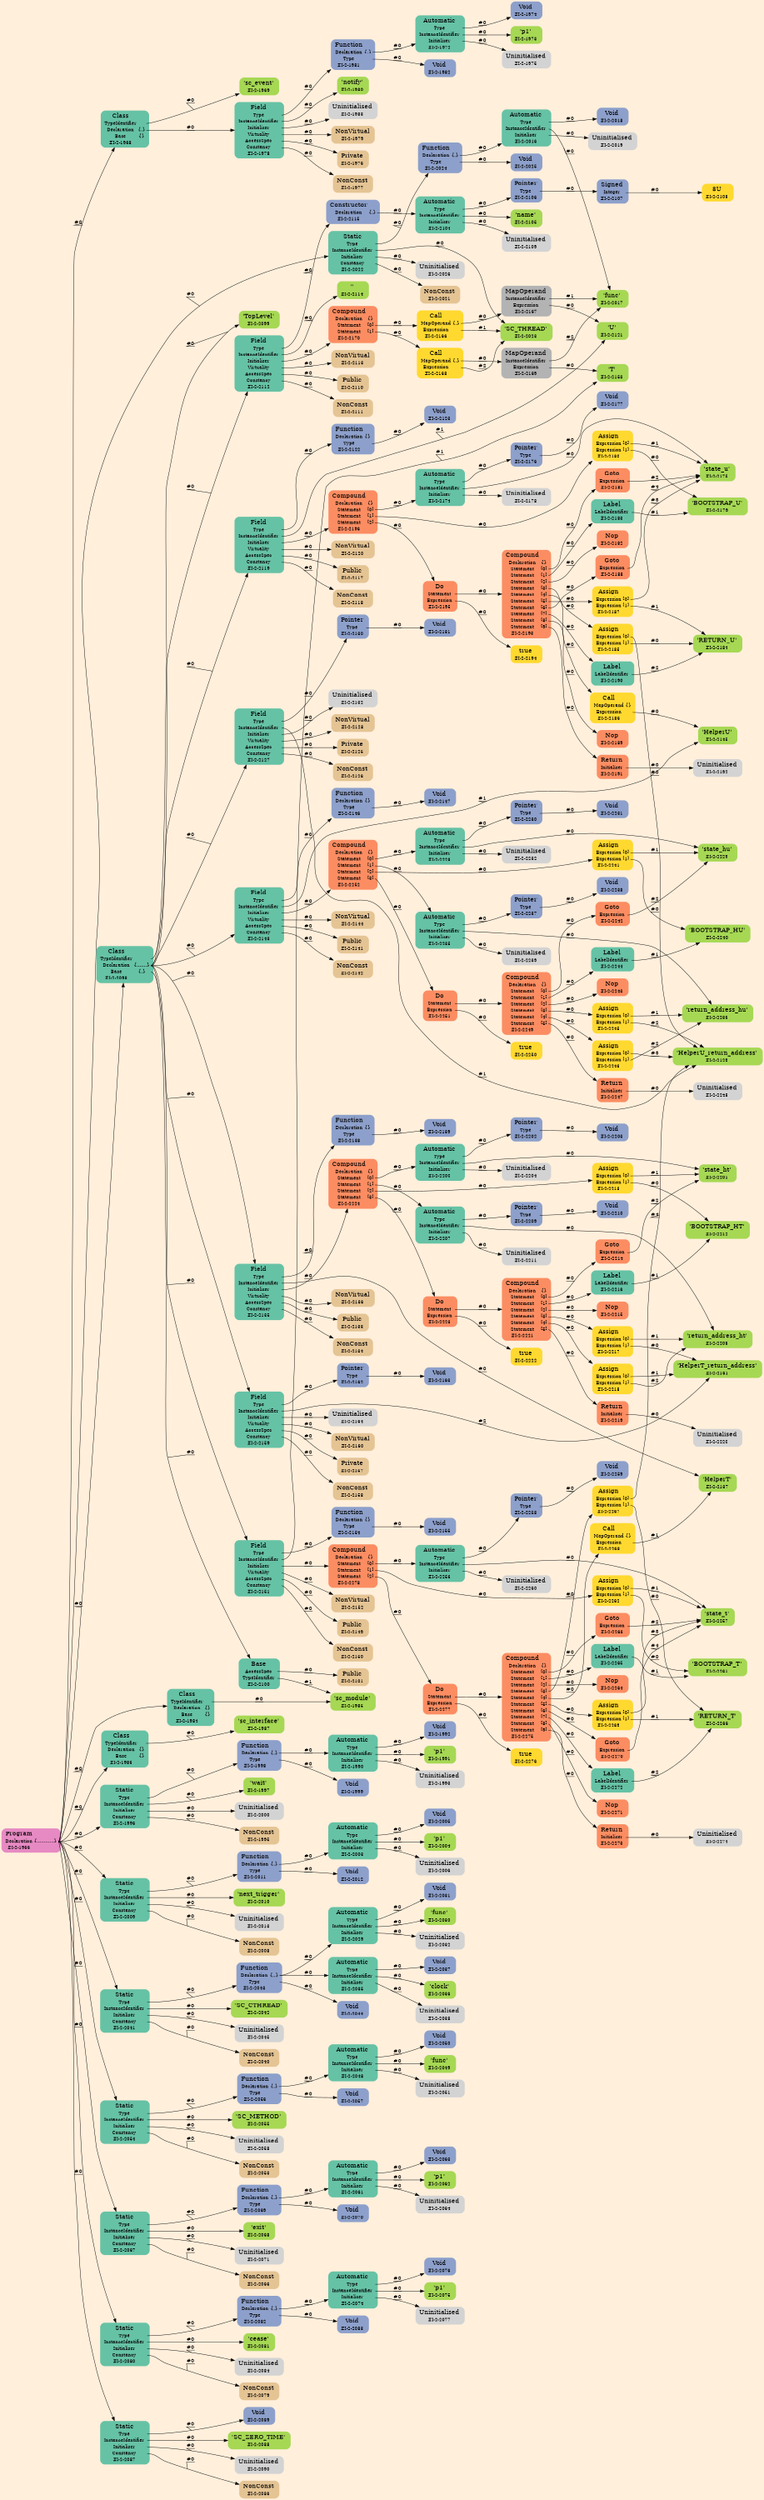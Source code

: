 digraph Inferno {
graph [
rankdir = "LR"
ranksep = 1.0
size = "14,20"
bgcolor = antiquewhite1
color = black
fontcolor = black
];
node [
];

"#I-2-1966" [
shape = "plaintext"
fillcolor = "/set28/4"
label = <<TABLE BORDER="0" CELLBORDER="0" CELLSPACING="0">
 <TR>
  <TD><FONT POINT-SIZE="16.0">Program</FONT></TD>
  <TD></TD>
 </TR>
 <TR>
  <TD>Declaration</TD>
  <TD PORT="port0">{............}</TD>
 </TR>
 <TR>
  <TD>#I-2-1966</TD>
  <TD PORT="port1"></TD>
 </TR>
</TABLE>>
style = "rounded,filled"
fontsize = "12"
];
"#I-2-1968" [
shape = "plaintext"
fillcolor = "/set28/1"
label = <<TABLE BORDER="0" CELLBORDER="0" CELLSPACING="0">
 <TR>
  <TD><FONT POINT-SIZE="16.0">Class</FONT></TD>
  <TD></TD>
 </TR>
 <TR>
  <TD>TypeIdentifier</TD>
  <TD PORT="port0"></TD>
 </TR>
 <TR>
  <TD>Declaration</TD>
  <TD PORT="port1">{.}</TD>
 </TR>
 <TR>
  <TD>Base</TD>
  <TD PORT="port2">{}</TD>
 </TR>
 <TR>
  <TD>#I-2-1968</TD>
  <TD PORT="port3"></TD>
 </TR>
</TABLE>>
style = "rounded,filled"
fontsize = "12"
];
"#I-2-1969" [
shape = "plaintext"
fillcolor = "/set28/5"
label = <<TABLE BORDER="0" CELLBORDER="0" CELLSPACING="0">
 <TR>
  <TD><FONT POINT-SIZE="16.0">'sc_event'</FONT></TD>
  <TD></TD>
 </TR>
 <TR>
  <TD>#I-2-1969</TD>
  <TD PORT="port0"></TD>
 </TR>
</TABLE>>
style = "rounded,filled"
fontsize = "12"
];
"#I-2-1978" [
shape = "plaintext"
fillcolor = "/set28/1"
label = <<TABLE BORDER="0" CELLBORDER="0" CELLSPACING="0">
 <TR>
  <TD><FONT POINT-SIZE="16.0">Field</FONT></TD>
  <TD></TD>
 </TR>
 <TR>
  <TD>Type</TD>
  <TD PORT="port0"></TD>
 </TR>
 <TR>
  <TD>InstanceIdentifier</TD>
  <TD PORT="port1"></TD>
 </TR>
 <TR>
  <TD>Initialiser</TD>
  <TD PORT="port2"></TD>
 </TR>
 <TR>
  <TD>Virtuality</TD>
  <TD PORT="port3"></TD>
 </TR>
 <TR>
  <TD>AccessSpec</TD>
  <TD PORT="port4"></TD>
 </TR>
 <TR>
  <TD>Constancy</TD>
  <TD PORT="port5"></TD>
 </TR>
 <TR>
  <TD>#I-2-1978</TD>
  <TD PORT="port6"></TD>
 </TR>
</TABLE>>
style = "rounded,filled"
fontsize = "12"
];
"#I-2-1981" [
shape = "plaintext"
fillcolor = "/set28/3"
label = <<TABLE BORDER="0" CELLBORDER="0" CELLSPACING="0">
 <TR>
  <TD><FONT POINT-SIZE="16.0">Function</FONT></TD>
  <TD></TD>
 </TR>
 <TR>
  <TD>Declaration</TD>
  <TD PORT="port0">{.}</TD>
 </TR>
 <TR>
  <TD>Type</TD>
  <TD PORT="port1"></TD>
 </TR>
 <TR>
  <TD>#I-2-1981</TD>
  <TD PORT="port2"></TD>
 </TR>
</TABLE>>
style = "rounded,filled"
fontsize = "12"
];
"#I-2-1972" [
shape = "plaintext"
fillcolor = "/set28/1"
label = <<TABLE BORDER="0" CELLBORDER="0" CELLSPACING="0">
 <TR>
  <TD><FONT POINT-SIZE="16.0">Automatic</FONT></TD>
  <TD></TD>
 </TR>
 <TR>
  <TD>Type</TD>
  <TD PORT="port0"></TD>
 </TR>
 <TR>
  <TD>InstanceIdentifier</TD>
  <TD PORT="port1"></TD>
 </TR>
 <TR>
  <TD>Initialiser</TD>
  <TD PORT="port2"></TD>
 </TR>
 <TR>
  <TD>#I-2-1972</TD>
  <TD PORT="port3"></TD>
 </TR>
</TABLE>>
style = "rounded,filled"
fontsize = "12"
];
"#I-2-1974" [
shape = "plaintext"
fillcolor = "/set28/3"
label = <<TABLE BORDER="0" CELLBORDER="0" CELLSPACING="0">
 <TR>
  <TD><FONT POINT-SIZE="16.0">Void</FONT></TD>
  <TD></TD>
 </TR>
 <TR>
  <TD>#I-2-1974</TD>
  <TD PORT="port0"></TD>
 </TR>
</TABLE>>
style = "rounded,filled"
fontsize = "12"
];
"#I-2-1973" [
shape = "plaintext"
fillcolor = "/set28/5"
label = <<TABLE BORDER="0" CELLBORDER="0" CELLSPACING="0">
 <TR>
  <TD><FONT POINT-SIZE="16.0">'p1'</FONT></TD>
  <TD></TD>
 </TR>
 <TR>
  <TD>#I-2-1973</TD>
  <TD PORT="port0"></TD>
 </TR>
</TABLE>>
style = "rounded,filled"
fontsize = "12"
];
"#I-2-1975" [
shape = "plaintext"
label = <<TABLE BORDER="0" CELLBORDER="0" CELLSPACING="0">
 <TR>
  <TD><FONT POINT-SIZE="16.0">Uninitialised</FONT></TD>
  <TD></TD>
 </TR>
 <TR>
  <TD>#I-2-1975</TD>
  <TD PORT="port0"></TD>
 </TR>
</TABLE>>
style = "rounded,filled"
fontsize = "12"
];
"#I-2-1982" [
shape = "plaintext"
fillcolor = "/set28/3"
label = <<TABLE BORDER="0" CELLBORDER="0" CELLSPACING="0">
 <TR>
  <TD><FONT POINT-SIZE="16.0">Void</FONT></TD>
  <TD></TD>
 </TR>
 <TR>
  <TD>#I-2-1982</TD>
  <TD PORT="port0"></TD>
 </TR>
</TABLE>>
style = "rounded,filled"
fontsize = "12"
];
"#I-2-1980" [
shape = "plaintext"
fillcolor = "/set28/5"
label = <<TABLE BORDER="0" CELLBORDER="0" CELLSPACING="0">
 <TR>
  <TD><FONT POINT-SIZE="16.0">'notify'</FONT></TD>
  <TD></TD>
 </TR>
 <TR>
  <TD>#I-2-1980</TD>
  <TD PORT="port0"></TD>
 </TR>
</TABLE>>
style = "rounded,filled"
fontsize = "12"
];
"#I-2-1983" [
shape = "plaintext"
label = <<TABLE BORDER="0" CELLBORDER="0" CELLSPACING="0">
 <TR>
  <TD><FONT POINT-SIZE="16.0">Uninitialised</FONT></TD>
  <TD></TD>
 </TR>
 <TR>
  <TD>#I-2-1983</TD>
  <TD PORT="port0"></TD>
 </TR>
</TABLE>>
style = "rounded,filled"
fontsize = "12"
];
"#I-2-1979" [
shape = "plaintext"
fillcolor = "/set28/7"
label = <<TABLE BORDER="0" CELLBORDER="0" CELLSPACING="0">
 <TR>
  <TD><FONT POINT-SIZE="16.0">NonVirtual</FONT></TD>
  <TD></TD>
 </TR>
 <TR>
  <TD>#I-2-1979</TD>
  <TD PORT="port0"></TD>
 </TR>
</TABLE>>
style = "rounded,filled"
fontsize = "12"
];
"#I-2-1976" [
shape = "plaintext"
fillcolor = "/set28/7"
label = <<TABLE BORDER="0" CELLBORDER="0" CELLSPACING="0">
 <TR>
  <TD><FONT POINT-SIZE="16.0">Private</FONT></TD>
  <TD></TD>
 </TR>
 <TR>
  <TD>#I-2-1976</TD>
  <TD PORT="port0"></TD>
 </TR>
</TABLE>>
style = "rounded,filled"
fontsize = "12"
];
"#I-2-1977" [
shape = "plaintext"
fillcolor = "/set28/7"
label = <<TABLE BORDER="0" CELLBORDER="0" CELLSPACING="0">
 <TR>
  <TD><FONT POINT-SIZE="16.0">NonConst</FONT></TD>
  <TD></TD>
 </TR>
 <TR>
  <TD>#I-2-1977</TD>
  <TD PORT="port0"></TD>
 </TR>
</TABLE>>
style = "rounded,filled"
fontsize = "12"
];
"#I-2-1984" [
shape = "plaintext"
fillcolor = "/set28/1"
label = <<TABLE BORDER="0" CELLBORDER="0" CELLSPACING="0">
 <TR>
  <TD><FONT POINT-SIZE="16.0">Class</FONT></TD>
  <TD></TD>
 </TR>
 <TR>
  <TD>TypeIdentifier</TD>
  <TD PORT="port0"></TD>
 </TR>
 <TR>
  <TD>Declaration</TD>
  <TD PORT="port1">{}</TD>
 </TR>
 <TR>
  <TD>Base</TD>
  <TD PORT="port2">{}</TD>
 </TR>
 <TR>
  <TD>#I-2-1984</TD>
  <TD PORT="port3"></TD>
 </TR>
</TABLE>>
style = "rounded,filled"
fontsize = "12"
];
"#I-2-1985" [
shape = "plaintext"
fillcolor = "/set28/5"
label = <<TABLE BORDER="0" CELLBORDER="0" CELLSPACING="0">
 <TR>
  <TD><FONT POINT-SIZE="16.0">'sc_module'</FONT></TD>
  <TD></TD>
 </TR>
 <TR>
  <TD>#I-2-1985</TD>
  <TD PORT="port0"></TD>
 </TR>
</TABLE>>
style = "rounded,filled"
fontsize = "12"
];
"#I-2-1986" [
shape = "plaintext"
fillcolor = "/set28/1"
label = <<TABLE BORDER="0" CELLBORDER="0" CELLSPACING="0">
 <TR>
  <TD><FONT POINT-SIZE="16.0">Class</FONT></TD>
  <TD></TD>
 </TR>
 <TR>
  <TD>TypeIdentifier</TD>
  <TD PORT="port0"></TD>
 </TR>
 <TR>
  <TD>Declaration</TD>
  <TD PORT="port1">{}</TD>
 </TR>
 <TR>
  <TD>Base</TD>
  <TD PORT="port2">{}</TD>
 </TR>
 <TR>
  <TD>#I-2-1986</TD>
  <TD PORT="port3"></TD>
 </TR>
</TABLE>>
style = "rounded,filled"
fontsize = "12"
];
"#I-2-1987" [
shape = "plaintext"
fillcolor = "/set28/5"
label = <<TABLE BORDER="0" CELLBORDER="0" CELLSPACING="0">
 <TR>
  <TD><FONT POINT-SIZE="16.0">'sc_interface'</FONT></TD>
  <TD></TD>
 </TR>
 <TR>
  <TD>#I-2-1987</TD>
  <TD PORT="port0"></TD>
 </TR>
</TABLE>>
style = "rounded,filled"
fontsize = "12"
];
"#I-2-1996" [
shape = "plaintext"
fillcolor = "/set28/1"
label = <<TABLE BORDER="0" CELLBORDER="0" CELLSPACING="0">
 <TR>
  <TD><FONT POINT-SIZE="16.0">Static</FONT></TD>
  <TD></TD>
 </TR>
 <TR>
  <TD>Type</TD>
  <TD PORT="port0"></TD>
 </TR>
 <TR>
  <TD>InstanceIdentifier</TD>
  <TD PORT="port1"></TD>
 </TR>
 <TR>
  <TD>Initialiser</TD>
  <TD PORT="port2"></TD>
 </TR>
 <TR>
  <TD>Constancy</TD>
  <TD PORT="port3"></TD>
 </TR>
 <TR>
  <TD>#I-2-1996</TD>
  <TD PORT="port4"></TD>
 </TR>
</TABLE>>
style = "rounded,filled"
fontsize = "12"
];
"#I-2-1998" [
shape = "plaintext"
fillcolor = "/set28/3"
label = <<TABLE BORDER="0" CELLBORDER="0" CELLSPACING="0">
 <TR>
  <TD><FONT POINT-SIZE="16.0">Function</FONT></TD>
  <TD></TD>
 </TR>
 <TR>
  <TD>Declaration</TD>
  <TD PORT="port0">{.}</TD>
 </TR>
 <TR>
  <TD>Type</TD>
  <TD PORT="port1"></TD>
 </TR>
 <TR>
  <TD>#I-2-1998</TD>
  <TD PORT="port2"></TD>
 </TR>
</TABLE>>
style = "rounded,filled"
fontsize = "12"
];
"#I-2-1990" [
shape = "plaintext"
fillcolor = "/set28/1"
label = <<TABLE BORDER="0" CELLBORDER="0" CELLSPACING="0">
 <TR>
  <TD><FONT POINT-SIZE="16.0">Automatic</FONT></TD>
  <TD></TD>
 </TR>
 <TR>
  <TD>Type</TD>
  <TD PORT="port0"></TD>
 </TR>
 <TR>
  <TD>InstanceIdentifier</TD>
  <TD PORT="port1"></TD>
 </TR>
 <TR>
  <TD>Initialiser</TD>
  <TD PORT="port2"></TD>
 </TR>
 <TR>
  <TD>#I-2-1990</TD>
  <TD PORT="port3"></TD>
 </TR>
</TABLE>>
style = "rounded,filled"
fontsize = "12"
];
"#I-2-1992" [
shape = "plaintext"
fillcolor = "/set28/3"
label = <<TABLE BORDER="0" CELLBORDER="0" CELLSPACING="0">
 <TR>
  <TD><FONT POINT-SIZE="16.0">Void</FONT></TD>
  <TD></TD>
 </TR>
 <TR>
  <TD>#I-2-1992</TD>
  <TD PORT="port0"></TD>
 </TR>
</TABLE>>
style = "rounded,filled"
fontsize = "12"
];
"#I-2-1991" [
shape = "plaintext"
fillcolor = "/set28/5"
label = <<TABLE BORDER="0" CELLBORDER="0" CELLSPACING="0">
 <TR>
  <TD><FONT POINT-SIZE="16.0">'p1'</FONT></TD>
  <TD></TD>
 </TR>
 <TR>
  <TD>#I-2-1991</TD>
  <TD PORT="port0"></TD>
 </TR>
</TABLE>>
style = "rounded,filled"
fontsize = "12"
];
"#I-2-1993" [
shape = "plaintext"
label = <<TABLE BORDER="0" CELLBORDER="0" CELLSPACING="0">
 <TR>
  <TD><FONT POINT-SIZE="16.0">Uninitialised</FONT></TD>
  <TD></TD>
 </TR>
 <TR>
  <TD>#I-2-1993</TD>
  <TD PORT="port0"></TD>
 </TR>
</TABLE>>
style = "rounded,filled"
fontsize = "12"
];
"#I-2-1999" [
shape = "plaintext"
fillcolor = "/set28/3"
label = <<TABLE BORDER="0" CELLBORDER="0" CELLSPACING="0">
 <TR>
  <TD><FONT POINT-SIZE="16.0">Void</FONT></TD>
  <TD></TD>
 </TR>
 <TR>
  <TD>#I-2-1999</TD>
  <TD PORT="port0"></TD>
 </TR>
</TABLE>>
style = "rounded,filled"
fontsize = "12"
];
"#I-2-1997" [
shape = "plaintext"
fillcolor = "/set28/5"
label = <<TABLE BORDER="0" CELLBORDER="0" CELLSPACING="0">
 <TR>
  <TD><FONT POINT-SIZE="16.0">'wait'</FONT></TD>
  <TD></TD>
 </TR>
 <TR>
  <TD>#I-2-1997</TD>
  <TD PORT="port0"></TD>
 </TR>
</TABLE>>
style = "rounded,filled"
fontsize = "12"
];
"#I-2-2000" [
shape = "plaintext"
label = <<TABLE BORDER="0" CELLBORDER="0" CELLSPACING="0">
 <TR>
  <TD><FONT POINT-SIZE="16.0">Uninitialised</FONT></TD>
  <TD></TD>
 </TR>
 <TR>
  <TD>#I-2-2000</TD>
  <TD PORT="port0"></TD>
 </TR>
</TABLE>>
style = "rounded,filled"
fontsize = "12"
];
"#I-2-1995" [
shape = "plaintext"
fillcolor = "/set28/7"
label = <<TABLE BORDER="0" CELLBORDER="0" CELLSPACING="0">
 <TR>
  <TD><FONT POINT-SIZE="16.0">NonConst</FONT></TD>
  <TD></TD>
 </TR>
 <TR>
  <TD>#I-2-1995</TD>
  <TD PORT="port0"></TD>
 </TR>
</TABLE>>
style = "rounded,filled"
fontsize = "12"
];
"#I-2-2009" [
shape = "plaintext"
fillcolor = "/set28/1"
label = <<TABLE BORDER="0" CELLBORDER="0" CELLSPACING="0">
 <TR>
  <TD><FONT POINT-SIZE="16.0">Static</FONT></TD>
  <TD></TD>
 </TR>
 <TR>
  <TD>Type</TD>
  <TD PORT="port0"></TD>
 </TR>
 <TR>
  <TD>InstanceIdentifier</TD>
  <TD PORT="port1"></TD>
 </TR>
 <TR>
  <TD>Initialiser</TD>
  <TD PORT="port2"></TD>
 </TR>
 <TR>
  <TD>Constancy</TD>
  <TD PORT="port3"></TD>
 </TR>
 <TR>
  <TD>#I-2-2009</TD>
  <TD PORT="port4"></TD>
 </TR>
</TABLE>>
style = "rounded,filled"
fontsize = "12"
];
"#I-2-2011" [
shape = "plaintext"
fillcolor = "/set28/3"
label = <<TABLE BORDER="0" CELLBORDER="0" CELLSPACING="0">
 <TR>
  <TD><FONT POINT-SIZE="16.0">Function</FONT></TD>
  <TD></TD>
 </TR>
 <TR>
  <TD>Declaration</TD>
  <TD PORT="port0">{.}</TD>
 </TR>
 <TR>
  <TD>Type</TD>
  <TD PORT="port1"></TD>
 </TR>
 <TR>
  <TD>#I-2-2011</TD>
  <TD PORT="port2"></TD>
 </TR>
</TABLE>>
style = "rounded,filled"
fontsize = "12"
];
"#I-2-2003" [
shape = "plaintext"
fillcolor = "/set28/1"
label = <<TABLE BORDER="0" CELLBORDER="0" CELLSPACING="0">
 <TR>
  <TD><FONT POINT-SIZE="16.0">Automatic</FONT></TD>
  <TD></TD>
 </TR>
 <TR>
  <TD>Type</TD>
  <TD PORT="port0"></TD>
 </TR>
 <TR>
  <TD>InstanceIdentifier</TD>
  <TD PORT="port1"></TD>
 </TR>
 <TR>
  <TD>Initialiser</TD>
  <TD PORT="port2"></TD>
 </TR>
 <TR>
  <TD>#I-2-2003</TD>
  <TD PORT="port3"></TD>
 </TR>
</TABLE>>
style = "rounded,filled"
fontsize = "12"
];
"#I-2-2005" [
shape = "plaintext"
fillcolor = "/set28/3"
label = <<TABLE BORDER="0" CELLBORDER="0" CELLSPACING="0">
 <TR>
  <TD><FONT POINT-SIZE="16.0">Void</FONT></TD>
  <TD></TD>
 </TR>
 <TR>
  <TD>#I-2-2005</TD>
  <TD PORT="port0"></TD>
 </TR>
</TABLE>>
style = "rounded,filled"
fontsize = "12"
];
"#I-2-2004" [
shape = "plaintext"
fillcolor = "/set28/5"
label = <<TABLE BORDER="0" CELLBORDER="0" CELLSPACING="0">
 <TR>
  <TD><FONT POINT-SIZE="16.0">'p1'</FONT></TD>
  <TD></TD>
 </TR>
 <TR>
  <TD>#I-2-2004</TD>
  <TD PORT="port0"></TD>
 </TR>
</TABLE>>
style = "rounded,filled"
fontsize = "12"
];
"#I-2-2006" [
shape = "plaintext"
label = <<TABLE BORDER="0" CELLBORDER="0" CELLSPACING="0">
 <TR>
  <TD><FONT POINT-SIZE="16.0">Uninitialised</FONT></TD>
  <TD></TD>
 </TR>
 <TR>
  <TD>#I-2-2006</TD>
  <TD PORT="port0"></TD>
 </TR>
</TABLE>>
style = "rounded,filled"
fontsize = "12"
];
"#I-2-2012" [
shape = "plaintext"
fillcolor = "/set28/3"
label = <<TABLE BORDER="0" CELLBORDER="0" CELLSPACING="0">
 <TR>
  <TD><FONT POINT-SIZE="16.0">Void</FONT></TD>
  <TD></TD>
 </TR>
 <TR>
  <TD>#I-2-2012</TD>
  <TD PORT="port0"></TD>
 </TR>
</TABLE>>
style = "rounded,filled"
fontsize = "12"
];
"#I-2-2010" [
shape = "plaintext"
fillcolor = "/set28/5"
label = <<TABLE BORDER="0" CELLBORDER="0" CELLSPACING="0">
 <TR>
  <TD><FONT POINT-SIZE="16.0">'next_trigger'</FONT></TD>
  <TD></TD>
 </TR>
 <TR>
  <TD>#I-2-2010</TD>
  <TD PORT="port0"></TD>
 </TR>
</TABLE>>
style = "rounded,filled"
fontsize = "12"
];
"#I-2-2013" [
shape = "plaintext"
label = <<TABLE BORDER="0" CELLBORDER="0" CELLSPACING="0">
 <TR>
  <TD><FONT POINT-SIZE="16.0">Uninitialised</FONT></TD>
  <TD></TD>
 </TR>
 <TR>
  <TD>#I-2-2013</TD>
  <TD PORT="port0"></TD>
 </TR>
</TABLE>>
style = "rounded,filled"
fontsize = "12"
];
"#I-2-2008" [
shape = "plaintext"
fillcolor = "/set28/7"
label = <<TABLE BORDER="0" CELLBORDER="0" CELLSPACING="0">
 <TR>
  <TD><FONT POINT-SIZE="16.0">NonConst</FONT></TD>
  <TD></TD>
 </TR>
 <TR>
  <TD>#I-2-2008</TD>
  <TD PORT="port0"></TD>
 </TR>
</TABLE>>
style = "rounded,filled"
fontsize = "12"
];
"#I-2-2022" [
shape = "plaintext"
fillcolor = "/set28/1"
label = <<TABLE BORDER="0" CELLBORDER="0" CELLSPACING="0">
 <TR>
  <TD><FONT POINT-SIZE="16.0">Static</FONT></TD>
  <TD></TD>
 </TR>
 <TR>
  <TD>Type</TD>
  <TD PORT="port0"></TD>
 </TR>
 <TR>
  <TD>InstanceIdentifier</TD>
  <TD PORT="port1"></TD>
 </TR>
 <TR>
  <TD>Initialiser</TD>
  <TD PORT="port2"></TD>
 </TR>
 <TR>
  <TD>Constancy</TD>
  <TD PORT="port3"></TD>
 </TR>
 <TR>
  <TD>#I-2-2022</TD>
  <TD PORT="port4"></TD>
 </TR>
</TABLE>>
style = "rounded,filled"
fontsize = "12"
];
"#I-2-2024" [
shape = "plaintext"
fillcolor = "/set28/3"
label = <<TABLE BORDER="0" CELLBORDER="0" CELLSPACING="0">
 <TR>
  <TD><FONT POINT-SIZE="16.0">Function</FONT></TD>
  <TD></TD>
 </TR>
 <TR>
  <TD>Declaration</TD>
  <TD PORT="port0">{.}</TD>
 </TR>
 <TR>
  <TD>Type</TD>
  <TD PORT="port1"></TD>
 </TR>
 <TR>
  <TD>#I-2-2024</TD>
  <TD PORT="port2"></TD>
 </TR>
</TABLE>>
style = "rounded,filled"
fontsize = "12"
];
"#I-2-2016" [
shape = "plaintext"
fillcolor = "/set28/1"
label = <<TABLE BORDER="0" CELLBORDER="0" CELLSPACING="0">
 <TR>
  <TD><FONT POINT-SIZE="16.0">Automatic</FONT></TD>
  <TD></TD>
 </TR>
 <TR>
  <TD>Type</TD>
  <TD PORT="port0"></TD>
 </TR>
 <TR>
  <TD>InstanceIdentifier</TD>
  <TD PORT="port1"></TD>
 </TR>
 <TR>
  <TD>Initialiser</TD>
  <TD PORT="port2"></TD>
 </TR>
 <TR>
  <TD>#I-2-2016</TD>
  <TD PORT="port3"></TD>
 </TR>
</TABLE>>
style = "rounded,filled"
fontsize = "12"
];
"#I-2-2018" [
shape = "plaintext"
fillcolor = "/set28/3"
label = <<TABLE BORDER="0" CELLBORDER="0" CELLSPACING="0">
 <TR>
  <TD><FONT POINT-SIZE="16.0">Void</FONT></TD>
  <TD></TD>
 </TR>
 <TR>
  <TD>#I-2-2018</TD>
  <TD PORT="port0"></TD>
 </TR>
</TABLE>>
style = "rounded,filled"
fontsize = "12"
];
"#I-2-2017" [
shape = "plaintext"
fillcolor = "/set28/5"
label = <<TABLE BORDER="0" CELLBORDER="0" CELLSPACING="0">
 <TR>
  <TD><FONT POINT-SIZE="16.0">'func'</FONT></TD>
  <TD></TD>
 </TR>
 <TR>
  <TD>#I-2-2017</TD>
  <TD PORT="port0"></TD>
 </TR>
</TABLE>>
style = "rounded,filled"
fontsize = "12"
];
"#I-2-2019" [
shape = "plaintext"
label = <<TABLE BORDER="0" CELLBORDER="0" CELLSPACING="0">
 <TR>
  <TD><FONT POINT-SIZE="16.0">Uninitialised</FONT></TD>
  <TD></TD>
 </TR>
 <TR>
  <TD>#I-2-2019</TD>
  <TD PORT="port0"></TD>
 </TR>
</TABLE>>
style = "rounded,filled"
fontsize = "12"
];
"#I-2-2025" [
shape = "plaintext"
fillcolor = "/set28/3"
label = <<TABLE BORDER="0" CELLBORDER="0" CELLSPACING="0">
 <TR>
  <TD><FONT POINT-SIZE="16.0">Void</FONT></TD>
  <TD></TD>
 </TR>
 <TR>
  <TD>#I-2-2025</TD>
  <TD PORT="port0"></TD>
 </TR>
</TABLE>>
style = "rounded,filled"
fontsize = "12"
];
"#I-2-2023" [
shape = "plaintext"
fillcolor = "/set28/5"
label = <<TABLE BORDER="0" CELLBORDER="0" CELLSPACING="0">
 <TR>
  <TD><FONT POINT-SIZE="16.0">'SC_THREAD'</FONT></TD>
  <TD></TD>
 </TR>
 <TR>
  <TD>#I-2-2023</TD>
  <TD PORT="port0"></TD>
 </TR>
</TABLE>>
style = "rounded,filled"
fontsize = "12"
];
"#I-2-2026" [
shape = "plaintext"
label = <<TABLE BORDER="0" CELLBORDER="0" CELLSPACING="0">
 <TR>
  <TD><FONT POINT-SIZE="16.0">Uninitialised</FONT></TD>
  <TD></TD>
 </TR>
 <TR>
  <TD>#I-2-2026</TD>
  <TD PORT="port0"></TD>
 </TR>
</TABLE>>
style = "rounded,filled"
fontsize = "12"
];
"#I-2-2021" [
shape = "plaintext"
fillcolor = "/set28/7"
label = <<TABLE BORDER="0" CELLBORDER="0" CELLSPACING="0">
 <TR>
  <TD><FONT POINT-SIZE="16.0">NonConst</FONT></TD>
  <TD></TD>
 </TR>
 <TR>
  <TD>#I-2-2021</TD>
  <TD PORT="port0"></TD>
 </TR>
</TABLE>>
style = "rounded,filled"
fontsize = "12"
];
"#I-2-2041" [
shape = "plaintext"
fillcolor = "/set28/1"
label = <<TABLE BORDER="0" CELLBORDER="0" CELLSPACING="0">
 <TR>
  <TD><FONT POINT-SIZE="16.0">Static</FONT></TD>
  <TD></TD>
 </TR>
 <TR>
  <TD>Type</TD>
  <TD PORT="port0"></TD>
 </TR>
 <TR>
  <TD>InstanceIdentifier</TD>
  <TD PORT="port1"></TD>
 </TR>
 <TR>
  <TD>Initialiser</TD>
  <TD PORT="port2"></TD>
 </TR>
 <TR>
  <TD>Constancy</TD>
  <TD PORT="port3"></TD>
 </TR>
 <TR>
  <TD>#I-2-2041</TD>
  <TD PORT="port4"></TD>
 </TR>
</TABLE>>
style = "rounded,filled"
fontsize = "12"
];
"#I-2-2043" [
shape = "plaintext"
fillcolor = "/set28/3"
label = <<TABLE BORDER="0" CELLBORDER="0" CELLSPACING="0">
 <TR>
  <TD><FONT POINT-SIZE="16.0">Function</FONT></TD>
  <TD></TD>
 </TR>
 <TR>
  <TD>Declaration</TD>
  <TD PORT="port0">{..}</TD>
 </TR>
 <TR>
  <TD>Type</TD>
  <TD PORT="port1"></TD>
 </TR>
 <TR>
  <TD>#I-2-2043</TD>
  <TD PORT="port2"></TD>
 </TR>
</TABLE>>
style = "rounded,filled"
fontsize = "12"
];
"#I-2-2029" [
shape = "plaintext"
fillcolor = "/set28/1"
label = <<TABLE BORDER="0" CELLBORDER="0" CELLSPACING="0">
 <TR>
  <TD><FONT POINT-SIZE="16.0">Automatic</FONT></TD>
  <TD></TD>
 </TR>
 <TR>
  <TD>Type</TD>
  <TD PORT="port0"></TD>
 </TR>
 <TR>
  <TD>InstanceIdentifier</TD>
  <TD PORT="port1"></TD>
 </TR>
 <TR>
  <TD>Initialiser</TD>
  <TD PORT="port2"></TD>
 </TR>
 <TR>
  <TD>#I-2-2029</TD>
  <TD PORT="port3"></TD>
 </TR>
</TABLE>>
style = "rounded,filled"
fontsize = "12"
];
"#I-2-2031" [
shape = "plaintext"
fillcolor = "/set28/3"
label = <<TABLE BORDER="0" CELLBORDER="0" CELLSPACING="0">
 <TR>
  <TD><FONT POINT-SIZE="16.0">Void</FONT></TD>
  <TD></TD>
 </TR>
 <TR>
  <TD>#I-2-2031</TD>
  <TD PORT="port0"></TD>
 </TR>
</TABLE>>
style = "rounded,filled"
fontsize = "12"
];
"#I-2-2030" [
shape = "plaintext"
fillcolor = "/set28/5"
label = <<TABLE BORDER="0" CELLBORDER="0" CELLSPACING="0">
 <TR>
  <TD><FONT POINT-SIZE="16.0">'func'</FONT></TD>
  <TD></TD>
 </TR>
 <TR>
  <TD>#I-2-2030</TD>
  <TD PORT="port0"></TD>
 </TR>
</TABLE>>
style = "rounded,filled"
fontsize = "12"
];
"#I-2-2032" [
shape = "plaintext"
label = <<TABLE BORDER="0" CELLBORDER="0" CELLSPACING="0">
 <TR>
  <TD><FONT POINT-SIZE="16.0">Uninitialised</FONT></TD>
  <TD></TD>
 </TR>
 <TR>
  <TD>#I-2-2032</TD>
  <TD PORT="port0"></TD>
 </TR>
</TABLE>>
style = "rounded,filled"
fontsize = "12"
];
"#I-2-2035" [
shape = "plaintext"
fillcolor = "/set28/1"
label = <<TABLE BORDER="0" CELLBORDER="0" CELLSPACING="0">
 <TR>
  <TD><FONT POINT-SIZE="16.0">Automatic</FONT></TD>
  <TD></TD>
 </TR>
 <TR>
  <TD>Type</TD>
  <TD PORT="port0"></TD>
 </TR>
 <TR>
  <TD>InstanceIdentifier</TD>
  <TD PORT="port1"></TD>
 </TR>
 <TR>
  <TD>Initialiser</TD>
  <TD PORT="port2"></TD>
 </TR>
 <TR>
  <TD>#I-2-2035</TD>
  <TD PORT="port3"></TD>
 </TR>
</TABLE>>
style = "rounded,filled"
fontsize = "12"
];
"#I-2-2037" [
shape = "plaintext"
fillcolor = "/set28/3"
label = <<TABLE BORDER="0" CELLBORDER="0" CELLSPACING="0">
 <TR>
  <TD><FONT POINT-SIZE="16.0">Void</FONT></TD>
  <TD></TD>
 </TR>
 <TR>
  <TD>#I-2-2037</TD>
  <TD PORT="port0"></TD>
 </TR>
</TABLE>>
style = "rounded,filled"
fontsize = "12"
];
"#I-2-2036" [
shape = "plaintext"
fillcolor = "/set28/5"
label = <<TABLE BORDER="0" CELLBORDER="0" CELLSPACING="0">
 <TR>
  <TD><FONT POINT-SIZE="16.0">'clock'</FONT></TD>
  <TD></TD>
 </TR>
 <TR>
  <TD>#I-2-2036</TD>
  <TD PORT="port0"></TD>
 </TR>
</TABLE>>
style = "rounded,filled"
fontsize = "12"
];
"#I-2-2038" [
shape = "plaintext"
label = <<TABLE BORDER="0" CELLBORDER="0" CELLSPACING="0">
 <TR>
  <TD><FONT POINT-SIZE="16.0">Uninitialised</FONT></TD>
  <TD></TD>
 </TR>
 <TR>
  <TD>#I-2-2038</TD>
  <TD PORT="port0"></TD>
 </TR>
</TABLE>>
style = "rounded,filled"
fontsize = "12"
];
"#I-2-2044" [
shape = "plaintext"
fillcolor = "/set28/3"
label = <<TABLE BORDER="0" CELLBORDER="0" CELLSPACING="0">
 <TR>
  <TD><FONT POINT-SIZE="16.0">Void</FONT></TD>
  <TD></TD>
 </TR>
 <TR>
  <TD>#I-2-2044</TD>
  <TD PORT="port0"></TD>
 </TR>
</TABLE>>
style = "rounded,filled"
fontsize = "12"
];
"#I-2-2042" [
shape = "plaintext"
fillcolor = "/set28/5"
label = <<TABLE BORDER="0" CELLBORDER="0" CELLSPACING="0">
 <TR>
  <TD><FONT POINT-SIZE="16.0">'SC_CTHREAD'</FONT></TD>
  <TD></TD>
 </TR>
 <TR>
  <TD>#I-2-2042</TD>
  <TD PORT="port0"></TD>
 </TR>
</TABLE>>
style = "rounded,filled"
fontsize = "12"
];
"#I-2-2045" [
shape = "plaintext"
label = <<TABLE BORDER="0" CELLBORDER="0" CELLSPACING="0">
 <TR>
  <TD><FONT POINT-SIZE="16.0">Uninitialised</FONT></TD>
  <TD></TD>
 </TR>
 <TR>
  <TD>#I-2-2045</TD>
  <TD PORT="port0"></TD>
 </TR>
</TABLE>>
style = "rounded,filled"
fontsize = "12"
];
"#I-2-2040" [
shape = "plaintext"
fillcolor = "/set28/7"
label = <<TABLE BORDER="0" CELLBORDER="0" CELLSPACING="0">
 <TR>
  <TD><FONT POINT-SIZE="16.0">NonConst</FONT></TD>
  <TD></TD>
 </TR>
 <TR>
  <TD>#I-2-2040</TD>
  <TD PORT="port0"></TD>
 </TR>
</TABLE>>
style = "rounded,filled"
fontsize = "12"
];
"#I-2-2054" [
shape = "plaintext"
fillcolor = "/set28/1"
label = <<TABLE BORDER="0" CELLBORDER="0" CELLSPACING="0">
 <TR>
  <TD><FONT POINT-SIZE="16.0">Static</FONT></TD>
  <TD></TD>
 </TR>
 <TR>
  <TD>Type</TD>
  <TD PORT="port0"></TD>
 </TR>
 <TR>
  <TD>InstanceIdentifier</TD>
  <TD PORT="port1"></TD>
 </TR>
 <TR>
  <TD>Initialiser</TD>
  <TD PORT="port2"></TD>
 </TR>
 <TR>
  <TD>Constancy</TD>
  <TD PORT="port3"></TD>
 </TR>
 <TR>
  <TD>#I-2-2054</TD>
  <TD PORT="port4"></TD>
 </TR>
</TABLE>>
style = "rounded,filled"
fontsize = "12"
];
"#I-2-2056" [
shape = "plaintext"
fillcolor = "/set28/3"
label = <<TABLE BORDER="0" CELLBORDER="0" CELLSPACING="0">
 <TR>
  <TD><FONT POINT-SIZE="16.0">Function</FONT></TD>
  <TD></TD>
 </TR>
 <TR>
  <TD>Declaration</TD>
  <TD PORT="port0">{.}</TD>
 </TR>
 <TR>
  <TD>Type</TD>
  <TD PORT="port1"></TD>
 </TR>
 <TR>
  <TD>#I-2-2056</TD>
  <TD PORT="port2"></TD>
 </TR>
</TABLE>>
style = "rounded,filled"
fontsize = "12"
];
"#I-2-2048" [
shape = "plaintext"
fillcolor = "/set28/1"
label = <<TABLE BORDER="0" CELLBORDER="0" CELLSPACING="0">
 <TR>
  <TD><FONT POINT-SIZE="16.0">Automatic</FONT></TD>
  <TD></TD>
 </TR>
 <TR>
  <TD>Type</TD>
  <TD PORT="port0"></TD>
 </TR>
 <TR>
  <TD>InstanceIdentifier</TD>
  <TD PORT="port1"></TD>
 </TR>
 <TR>
  <TD>Initialiser</TD>
  <TD PORT="port2"></TD>
 </TR>
 <TR>
  <TD>#I-2-2048</TD>
  <TD PORT="port3"></TD>
 </TR>
</TABLE>>
style = "rounded,filled"
fontsize = "12"
];
"#I-2-2050" [
shape = "plaintext"
fillcolor = "/set28/3"
label = <<TABLE BORDER="0" CELLBORDER="0" CELLSPACING="0">
 <TR>
  <TD><FONT POINT-SIZE="16.0">Void</FONT></TD>
  <TD></TD>
 </TR>
 <TR>
  <TD>#I-2-2050</TD>
  <TD PORT="port0"></TD>
 </TR>
</TABLE>>
style = "rounded,filled"
fontsize = "12"
];
"#I-2-2049" [
shape = "plaintext"
fillcolor = "/set28/5"
label = <<TABLE BORDER="0" CELLBORDER="0" CELLSPACING="0">
 <TR>
  <TD><FONT POINT-SIZE="16.0">'func'</FONT></TD>
  <TD></TD>
 </TR>
 <TR>
  <TD>#I-2-2049</TD>
  <TD PORT="port0"></TD>
 </TR>
</TABLE>>
style = "rounded,filled"
fontsize = "12"
];
"#I-2-2051" [
shape = "plaintext"
label = <<TABLE BORDER="0" CELLBORDER="0" CELLSPACING="0">
 <TR>
  <TD><FONT POINT-SIZE="16.0">Uninitialised</FONT></TD>
  <TD></TD>
 </TR>
 <TR>
  <TD>#I-2-2051</TD>
  <TD PORT="port0"></TD>
 </TR>
</TABLE>>
style = "rounded,filled"
fontsize = "12"
];
"#I-2-2057" [
shape = "plaintext"
fillcolor = "/set28/3"
label = <<TABLE BORDER="0" CELLBORDER="0" CELLSPACING="0">
 <TR>
  <TD><FONT POINT-SIZE="16.0">Void</FONT></TD>
  <TD></TD>
 </TR>
 <TR>
  <TD>#I-2-2057</TD>
  <TD PORT="port0"></TD>
 </TR>
</TABLE>>
style = "rounded,filled"
fontsize = "12"
];
"#I-2-2055" [
shape = "plaintext"
fillcolor = "/set28/5"
label = <<TABLE BORDER="0" CELLBORDER="0" CELLSPACING="0">
 <TR>
  <TD><FONT POINT-SIZE="16.0">'SC_METHOD'</FONT></TD>
  <TD></TD>
 </TR>
 <TR>
  <TD>#I-2-2055</TD>
  <TD PORT="port0"></TD>
 </TR>
</TABLE>>
style = "rounded,filled"
fontsize = "12"
];
"#I-2-2058" [
shape = "plaintext"
label = <<TABLE BORDER="0" CELLBORDER="0" CELLSPACING="0">
 <TR>
  <TD><FONT POINT-SIZE="16.0">Uninitialised</FONT></TD>
  <TD></TD>
 </TR>
 <TR>
  <TD>#I-2-2058</TD>
  <TD PORT="port0"></TD>
 </TR>
</TABLE>>
style = "rounded,filled"
fontsize = "12"
];
"#I-2-2053" [
shape = "plaintext"
fillcolor = "/set28/7"
label = <<TABLE BORDER="0" CELLBORDER="0" CELLSPACING="0">
 <TR>
  <TD><FONT POINT-SIZE="16.0">NonConst</FONT></TD>
  <TD></TD>
 </TR>
 <TR>
  <TD>#I-2-2053</TD>
  <TD PORT="port0"></TD>
 </TR>
</TABLE>>
style = "rounded,filled"
fontsize = "12"
];
"#I-2-2067" [
shape = "plaintext"
fillcolor = "/set28/1"
label = <<TABLE BORDER="0" CELLBORDER="0" CELLSPACING="0">
 <TR>
  <TD><FONT POINT-SIZE="16.0">Static</FONT></TD>
  <TD></TD>
 </TR>
 <TR>
  <TD>Type</TD>
  <TD PORT="port0"></TD>
 </TR>
 <TR>
  <TD>InstanceIdentifier</TD>
  <TD PORT="port1"></TD>
 </TR>
 <TR>
  <TD>Initialiser</TD>
  <TD PORT="port2"></TD>
 </TR>
 <TR>
  <TD>Constancy</TD>
  <TD PORT="port3"></TD>
 </TR>
 <TR>
  <TD>#I-2-2067</TD>
  <TD PORT="port4"></TD>
 </TR>
</TABLE>>
style = "rounded,filled"
fontsize = "12"
];
"#I-2-2069" [
shape = "plaintext"
fillcolor = "/set28/3"
label = <<TABLE BORDER="0" CELLBORDER="0" CELLSPACING="0">
 <TR>
  <TD><FONT POINT-SIZE="16.0">Function</FONT></TD>
  <TD></TD>
 </TR>
 <TR>
  <TD>Declaration</TD>
  <TD PORT="port0">{.}</TD>
 </TR>
 <TR>
  <TD>Type</TD>
  <TD PORT="port1"></TD>
 </TR>
 <TR>
  <TD>#I-2-2069</TD>
  <TD PORT="port2"></TD>
 </TR>
</TABLE>>
style = "rounded,filled"
fontsize = "12"
];
"#I-2-2061" [
shape = "plaintext"
fillcolor = "/set28/1"
label = <<TABLE BORDER="0" CELLBORDER="0" CELLSPACING="0">
 <TR>
  <TD><FONT POINT-SIZE="16.0">Automatic</FONT></TD>
  <TD></TD>
 </TR>
 <TR>
  <TD>Type</TD>
  <TD PORT="port0"></TD>
 </TR>
 <TR>
  <TD>InstanceIdentifier</TD>
  <TD PORT="port1"></TD>
 </TR>
 <TR>
  <TD>Initialiser</TD>
  <TD PORT="port2"></TD>
 </TR>
 <TR>
  <TD>#I-2-2061</TD>
  <TD PORT="port3"></TD>
 </TR>
</TABLE>>
style = "rounded,filled"
fontsize = "12"
];
"#I-2-2063" [
shape = "plaintext"
fillcolor = "/set28/3"
label = <<TABLE BORDER="0" CELLBORDER="0" CELLSPACING="0">
 <TR>
  <TD><FONT POINT-SIZE="16.0">Void</FONT></TD>
  <TD></TD>
 </TR>
 <TR>
  <TD>#I-2-2063</TD>
  <TD PORT="port0"></TD>
 </TR>
</TABLE>>
style = "rounded,filled"
fontsize = "12"
];
"#I-2-2062" [
shape = "plaintext"
fillcolor = "/set28/5"
label = <<TABLE BORDER="0" CELLBORDER="0" CELLSPACING="0">
 <TR>
  <TD><FONT POINT-SIZE="16.0">'p1'</FONT></TD>
  <TD></TD>
 </TR>
 <TR>
  <TD>#I-2-2062</TD>
  <TD PORT="port0"></TD>
 </TR>
</TABLE>>
style = "rounded,filled"
fontsize = "12"
];
"#I-2-2064" [
shape = "plaintext"
label = <<TABLE BORDER="0" CELLBORDER="0" CELLSPACING="0">
 <TR>
  <TD><FONT POINT-SIZE="16.0">Uninitialised</FONT></TD>
  <TD></TD>
 </TR>
 <TR>
  <TD>#I-2-2064</TD>
  <TD PORT="port0"></TD>
 </TR>
</TABLE>>
style = "rounded,filled"
fontsize = "12"
];
"#I-2-2070" [
shape = "plaintext"
fillcolor = "/set28/3"
label = <<TABLE BORDER="0" CELLBORDER="0" CELLSPACING="0">
 <TR>
  <TD><FONT POINT-SIZE="16.0">Void</FONT></TD>
  <TD></TD>
 </TR>
 <TR>
  <TD>#I-2-2070</TD>
  <TD PORT="port0"></TD>
 </TR>
</TABLE>>
style = "rounded,filled"
fontsize = "12"
];
"#I-2-2068" [
shape = "plaintext"
fillcolor = "/set28/5"
label = <<TABLE BORDER="0" CELLBORDER="0" CELLSPACING="0">
 <TR>
  <TD><FONT POINT-SIZE="16.0">'exit'</FONT></TD>
  <TD></TD>
 </TR>
 <TR>
  <TD>#I-2-2068</TD>
  <TD PORT="port0"></TD>
 </TR>
</TABLE>>
style = "rounded,filled"
fontsize = "12"
];
"#I-2-2071" [
shape = "plaintext"
label = <<TABLE BORDER="0" CELLBORDER="0" CELLSPACING="0">
 <TR>
  <TD><FONT POINT-SIZE="16.0">Uninitialised</FONT></TD>
  <TD></TD>
 </TR>
 <TR>
  <TD>#I-2-2071</TD>
  <TD PORT="port0"></TD>
 </TR>
</TABLE>>
style = "rounded,filled"
fontsize = "12"
];
"#I-2-2066" [
shape = "plaintext"
fillcolor = "/set28/7"
label = <<TABLE BORDER="0" CELLBORDER="0" CELLSPACING="0">
 <TR>
  <TD><FONT POINT-SIZE="16.0">NonConst</FONT></TD>
  <TD></TD>
 </TR>
 <TR>
  <TD>#I-2-2066</TD>
  <TD PORT="port0"></TD>
 </TR>
</TABLE>>
style = "rounded,filled"
fontsize = "12"
];
"#I-2-2080" [
shape = "plaintext"
fillcolor = "/set28/1"
label = <<TABLE BORDER="0" CELLBORDER="0" CELLSPACING="0">
 <TR>
  <TD><FONT POINT-SIZE="16.0">Static</FONT></TD>
  <TD></TD>
 </TR>
 <TR>
  <TD>Type</TD>
  <TD PORT="port0"></TD>
 </TR>
 <TR>
  <TD>InstanceIdentifier</TD>
  <TD PORT="port1"></TD>
 </TR>
 <TR>
  <TD>Initialiser</TD>
  <TD PORT="port2"></TD>
 </TR>
 <TR>
  <TD>Constancy</TD>
  <TD PORT="port3"></TD>
 </TR>
 <TR>
  <TD>#I-2-2080</TD>
  <TD PORT="port4"></TD>
 </TR>
</TABLE>>
style = "rounded,filled"
fontsize = "12"
];
"#I-2-2082" [
shape = "plaintext"
fillcolor = "/set28/3"
label = <<TABLE BORDER="0" CELLBORDER="0" CELLSPACING="0">
 <TR>
  <TD><FONT POINT-SIZE="16.0">Function</FONT></TD>
  <TD></TD>
 </TR>
 <TR>
  <TD>Declaration</TD>
  <TD PORT="port0">{.}</TD>
 </TR>
 <TR>
  <TD>Type</TD>
  <TD PORT="port1"></TD>
 </TR>
 <TR>
  <TD>#I-2-2082</TD>
  <TD PORT="port2"></TD>
 </TR>
</TABLE>>
style = "rounded,filled"
fontsize = "12"
];
"#I-2-2074" [
shape = "plaintext"
fillcolor = "/set28/1"
label = <<TABLE BORDER="0" CELLBORDER="0" CELLSPACING="0">
 <TR>
  <TD><FONT POINT-SIZE="16.0">Automatic</FONT></TD>
  <TD></TD>
 </TR>
 <TR>
  <TD>Type</TD>
  <TD PORT="port0"></TD>
 </TR>
 <TR>
  <TD>InstanceIdentifier</TD>
  <TD PORT="port1"></TD>
 </TR>
 <TR>
  <TD>Initialiser</TD>
  <TD PORT="port2"></TD>
 </TR>
 <TR>
  <TD>#I-2-2074</TD>
  <TD PORT="port3"></TD>
 </TR>
</TABLE>>
style = "rounded,filled"
fontsize = "12"
];
"#I-2-2076" [
shape = "plaintext"
fillcolor = "/set28/3"
label = <<TABLE BORDER="0" CELLBORDER="0" CELLSPACING="0">
 <TR>
  <TD><FONT POINT-SIZE="16.0">Void</FONT></TD>
  <TD></TD>
 </TR>
 <TR>
  <TD>#I-2-2076</TD>
  <TD PORT="port0"></TD>
 </TR>
</TABLE>>
style = "rounded,filled"
fontsize = "12"
];
"#I-2-2075" [
shape = "plaintext"
fillcolor = "/set28/5"
label = <<TABLE BORDER="0" CELLBORDER="0" CELLSPACING="0">
 <TR>
  <TD><FONT POINT-SIZE="16.0">'p1'</FONT></TD>
  <TD></TD>
 </TR>
 <TR>
  <TD>#I-2-2075</TD>
  <TD PORT="port0"></TD>
 </TR>
</TABLE>>
style = "rounded,filled"
fontsize = "12"
];
"#I-2-2077" [
shape = "plaintext"
label = <<TABLE BORDER="0" CELLBORDER="0" CELLSPACING="0">
 <TR>
  <TD><FONT POINT-SIZE="16.0">Uninitialised</FONT></TD>
  <TD></TD>
 </TR>
 <TR>
  <TD>#I-2-2077</TD>
  <TD PORT="port0"></TD>
 </TR>
</TABLE>>
style = "rounded,filled"
fontsize = "12"
];
"#I-2-2083" [
shape = "plaintext"
fillcolor = "/set28/3"
label = <<TABLE BORDER="0" CELLBORDER="0" CELLSPACING="0">
 <TR>
  <TD><FONT POINT-SIZE="16.0">Void</FONT></TD>
  <TD></TD>
 </TR>
 <TR>
  <TD>#I-2-2083</TD>
  <TD PORT="port0"></TD>
 </TR>
</TABLE>>
style = "rounded,filled"
fontsize = "12"
];
"#I-2-2081" [
shape = "plaintext"
fillcolor = "/set28/5"
label = <<TABLE BORDER="0" CELLBORDER="0" CELLSPACING="0">
 <TR>
  <TD><FONT POINT-SIZE="16.0">'cease'</FONT></TD>
  <TD></TD>
 </TR>
 <TR>
  <TD>#I-2-2081</TD>
  <TD PORT="port0"></TD>
 </TR>
</TABLE>>
style = "rounded,filled"
fontsize = "12"
];
"#I-2-2084" [
shape = "plaintext"
label = <<TABLE BORDER="0" CELLBORDER="0" CELLSPACING="0">
 <TR>
  <TD><FONT POINT-SIZE="16.0">Uninitialised</FONT></TD>
  <TD></TD>
 </TR>
 <TR>
  <TD>#I-2-2084</TD>
  <TD PORT="port0"></TD>
 </TR>
</TABLE>>
style = "rounded,filled"
fontsize = "12"
];
"#I-2-2079" [
shape = "plaintext"
fillcolor = "/set28/7"
label = <<TABLE BORDER="0" CELLBORDER="0" CELLSPACING="0">
 <TR>
  <TD><FONT POINT-SIZE="16.0">NonConst</FONT></TD>
  <TD></TD>
 </TR>
 <TR>
  <TD>#I-2-2079</TD>
  <TD PORT="port0"></TD>
 </TR>
</TABLE>>
style = "rounded,filled"
fontsize = "12"
];
"#I-2-2087" [
shape = "plaintext"
fillcolor = "/set28/1"
label = <<TABLE BORDER="0" CELLBORDER="0" CELLSPACING="0">
 <TR>
  <TD><FONT POINT-SIZE="16.0">Static</FONT></TD>
  <TD></TD>
 </TR>
 <TR>
  <TD>Type</TD>
  <TD PORT="port0"></TD>
 </TR>
 <TR>
  <TD>InstanceIdentifier</TD>
  <TD PORT="port1"></TD>
 </TR>
 <TR>
  <TD>Initialiser</TD>
  <TD PORT="port2"></TD>
 </TR>
 <TR>
  <TD>Constancy</TD>
  <TD PORT="port3"></TD>
 </TR>
 <TR>
  <TD>#I-2-2087</TD>
  <TD PORT="port4"></TD>
 </TR>
</TABLE>>
style = "rounded,filled"
fontsize = "12"
];
"#I-2-2089" [
shape = "plaintext"
fillcolor = "/set28/3"
label = <<TABLE BORDER="0" CELLBORDER="0" CELLSPACING="0">
 <TR>
  <TD><FONT POINT-SIZE="16.0">Void</FONT></TD>
  <TD></TD>
 </TR>
 <TR>
  <TD>#I-2-2089</TD>
  <TD PORT="port0"></TD>
 </TR>
</TABLE>>
style = "rounded,filled"
fontsize = "12"
];
"#I-2-2088" [
shape = "plaintext"
fillcolor = "/set28/5"
label = <<TABLE BORDER="0" CELLBORDER="0" CELLSPACING="0">
 <TR>
  <TD><FONT POINT-SIZE="16.0">'SC_ZERO_TIME'</FONT></TD>
  <TD></TD>
 </TR>
 <TR>
  <TD>#I-2-2088</TD>
  <TD PORT="port0"></TD>
 </TR>
</TABLE>>
style = "rounded,filled"
fontsize = "12"
];
"#I-2-2090" [
shape = "plaintext"
label = <<TABLE BORDER="0" CELLBORDER="0" CELLSPACING="0">
 <TR>
  <TD><FONT POINT-SIZE="16.0">Uninitialised</FONT></TD>
  <TD></TD>
 </TR>
 <TR>
  <TD>#I-2-2090</TD>
  <TD PORT="port0"></TD>
 </TR>
</TABLE>>
style = "rounded,filled"
fontsize = "12"
];
"#I-2-2086" [
shape = "plaintext"
fillcolor = "/set28/7"
label = <<TABLE BORDER="0" CELLBORDER="0" CELLSPACING="0">
 <TR>
  <TD><FONT POINT-SIZE="16.0">NonConst</FONT></TD>
  <TD></TD>
 </TR>
 <TR>
  <TD>#I-2-2086</TD>
  <TD PORT="port0"></TD>
 </TR>
</TABLE>>
style = "rounded,filled"
fontsize = "12"
];
"#I-2-2098" [
shape = "plaintext"
fillcolor = "/set28/1"
label = <<TABLE BORDER="0" CELLBORDER="0" CELLSPACING="0">
 <TR>
  <TD><FONT POINT-SIZE="16.0">Class</FONT></TD>
  <TD></TD>
 </TR>
 <TR>
  <TD>TypeIdentifier</TD>
  <TD PORT="port0"></TD>
 </TR>
 <TR>
  <TD>Declaration</TD>
  <TD PORT="port1">{.......}</TD>
 </TR>
 <TR>
  <TD>Base</TD>
  <TD PORT="port2">{.}</TD>
 </TR>
 <TR>
  <TD>#I-2-2098</TD>
  <TD PORT="port3"></TD>
 </TR>
</TABLE>>
style = "rounded,filled"
fontsize = "12"
];
"#I-2-2099" [
shape = "plaintext"
fillcolor = "/set28/5"
label = <<TABLE BORDER="0" CELLBORDER="0" CELLSPACING="0">
 <TR>
  <TD><FONT POINT-SIZE="16.0">'TopLevel'</FONT></TD>
  <TD></TD>
 </TR>
 <TR>
  <TD>#I-2-2099</TD>
  <TD PORT="port0"></TD>
 </TR>
</TABLE>>
style = "rounded,filled"
fontsize = "12"
];
"#I-2-2112" [
shape = "plaintext"
fillcolor = "/set28/1"
label = <<TABLE BORDER="0" CELLBORDER="0" CELLSPACING="0">
 <TR>
  <TD><FONT POINT-SIZE="16.0">Field</FONT></TD>
  <TD></TD>
 </TR>
 <TR>
  <TD>Type</TD>
  <TD PORT="port0"></TD>
 </TR>
 <TR>
  <TD>InstanceIdentifier</TD>
  <TD PORT="port1"></TD>
 </TR>
 <TR>
  <TD>Initialiser</TD>
  <TD PORT="port2"></TD>
 </TR>
 <TR>
  <TD>Virtuality</TD>
  <TD PORT="port3"></TD>
 </TR>
 <TR>
  <TD>AccessSpec</TD>
  <TD PORT="port4"></TD>
 </TR>
 <TR>
  <TD>Constancy</TD>
  <TD PORT="port5"></TD>
 </TR>
 <TR>
  <TD>#I-2-2112</TD>
  <TD PORT="port6"></TD>
 </TR>
</TABLE>>
style = "rounded,filled"
fontsize = "12"
];
"#I-2-2115" [
shape = "plaintext"
fillcolor = "/set28/3"
label = <<TABLE BORDER="0" CELLBORDER="0" CELLSPACING="0">
 <TR>
  <TD><FONT POINT-SIZE="16.0">Constructor</FONT></TD>
  <TD></TD>
 </TR>
 <TR>
  <TD>Declaration</TD>
  <TD PORT="port0">{.}</TD>
 </TR>
 <TR>
  <TD>#I-2-2115</TD>
  <TD PORT="port1"></TD>
 </TR>
</TABLE>>
style = "rounded,filled"
fontsize = "12"
];
"#I-2-2104" [
shape = "plaintext"
fillcolor = "/set28/1"
label = <<TABLE BORDER="0" CELLBORDER="0" CELLSPACING="0">
 <TR>
  <TD><FONT POINT-SIZE="16.0">Automatic</FONT></TD>
  <TD></TD>
 </TR>
 <TR>
  <TD>Type</TD>
  <TD PORT="port0"></TD>
 </TR>
 <TR>
  <TD>InstanceIdentifier</TD>
  <TD PORT="port1"></TD>
 </TR>
 <TR>
  <TD>Initialiser</TD>
  <TD PORT="port2"></TD>
 </TR>
 <TR>
  <TD>#I-2-2104</TD>
  <TD PORT="port3"></TD>
 </TR>
</TABLE>>
style = "rounded,filled"
fontsize = "12"
];
"#I-2-2106" [
shape = "plaintext"
fillcolor = "/set28/3"
label = <<TABLE BORDER="0" CELLBORDER="0" CELLSPACING="0">
 <TR>
  <TD><FONT POINT-SIZE="16.0">Pointer</FONT></TD>
  <TD></TD>
 </TR>
 <TR>
  <TD>Type</TD>
  <TD PORT="port0"></TD>
 </TR>
 <TR>
  <TD>#I-2-2106</TD>
  <TD PORT="port1"></TD>
 </TR>
</TABLE>>
style = "rounded,filled"
fontsize = "12"
];
"#I-2-2107" [
shape = "plaintext"
fillcolor = "/set28/3"
label = <<TABLE BORDER="0" CELLBORDER="0" CELLSPACING="0">
 <TR>
  <TD><FONT POINT-SIZE="16.0">Signed</FONT></TD>
  <TD></TD>
 </TR>
 <TR>
  <TD>Integer</TD>
  <TD PORT="port0"></TD>
 </TR>
 <TR>
  <TD>#I-2-2107</TD>
  <TD PORT="port1"></TD>
 </TR>
</TABLE>>
style = "rounded,filled"
fontsize = "12"
];
"#I-2-2108" [
shape = "plaintext"
fillcolor = "/set28/6"
label = <<TABLE BORDER="0" CELLBORDER="0" CELLSPACING="0">
 <TR>
  <TD><FONT POINT-SIZE="16.0">8U</FONT></TD>
  <TD></TD>
 </TR>
 <TR>
  <TD>#I-2-2108</TD>
  <TD PORT="port0"></TD>
 </TR>
</TABLE>>
style = "rounded,filled"
fontsize = "12"
];
"#I-2-2105" [
shape = "plaintext"
fillcolor = "/set28/5"
label = <<TABLE BORDER="0" CELLBORDER="0" CELLSPACING="0">
 <TR>
  <TD><FONT POINT-SIZE="16.0">'name'</FONT></TD>
  <TD></TD>
 </TR>
 <TR>
  <TD>#I-2-2105</TD>
  <TD PORT="port0"></TD>
 </TR>
</TABLE>>
style = "rounded,filled"
fontsize = "12"
];
"#I-2-2109" [
shape = "plaintext"
label = <<TABLE BORDER="0" CELLBORDER="0" CELLSPACING="0">
 <TR>
  <TD><FONT POINT-SIZE="16.0">Uninitialised</FONT></TD>
  <TD></TD>
 </TR>
 <TR>
  <TD>#I-2-2109</TD>
  <TD PORT="port0"></TD>
 </TR>
</TABLE>>
style = "rounded,filled"
fontsize = "12"
];
"#I-2-2114" [
shape = "plaintext"
fillcolor = "/set28/5"
label = <<TABLE BORDER="0" CELLBORDER="0" CELLSPACING="0">
 <TR>
  <TD><FONT POINT-SIZE="16.0">''</FONT></TD>
  <TD></TD>
 </TR>
 <TR>
  <TD>#I-2-2114</TD>
  <TD PORT="port0"></TD>
 </TR>
</TABLE>>
style = "rounded,filled"
fontsize = "12"
];
"#I-2-2170" [
shape = "plaintext"
fillcolor = "/set28/2"
label = <<TABLE BORDER="0" CELLBORDER="0" CELLSPACING="0">
 <TR>
  <TD><FONT POINT-SIZE="16.0">Compound</FONT></TD>
  <TD></TD>
 </TR>
 <TR>
  <TD>Declaration</TD>
  <TD PORT="port0">{}</TD>
 </TR>
 <TR>
  <TD>Statement</TD>
  <TD PORT="port1">[0]</TD>
 </TR>
 <TR>
  <TD>Statement</TD>
  <TD PORT="port2">[1]</TD>
 </TR>
 <TR>
  <TD>#I-2-2170</TD>
  <TD PORT="port3"></TD>
 </TR>
</TABLE>>
style = "rounded,filled"
fontsize = "12"
];
"#I-2-2166" [
shape = "plaintext"
fillcolor = "/set28/6"
label = <<TABLE BORDER="0" CELLBORDER="0" CELLSPACING="0">
 <TR>
  <TD><FONT POINT-SIZE="16.0">Call</FONT></TD>
  <TD></TD>
 </TR>
 <TR>
  <TD>MapOperand</TD>
  <TD PORT="port0">{.}</TD>
 </TR>
 <TR>
  <TD>Expression</TD>
  <TD PORT="port1"></TD>
 </TR>
 <TR>
  <TD>#I-2-2166</TD>
  <TD PORT="port2"></TD>
 </TR>
</TABLE>>
style = "rounded,filled"
fontsize = "12"
];
"#I-2-2167" [
shape = "plaintext"
fillcolor = "/set28/8"
label = <<TABLE BORDER="0" CELLBORDER="0" CELLSPACING="0">
 <TR>
  <TD><FONT POINT-SIZE="16.0">MapOperand</FONT></TD>
  <TD></TD>
 </TR>
 <TR>
  <TD>InstanceIdentifier</TD>
  <TD PORT="port0"></TD>
 </TR>
 <TR>
  <TD>Expression</TD>
  <TD PORT="port1"></TD>
 </TR>
 <TR>
  <TD>#I-2-2167</TD>
  <TD PORT="port2"></TD>
 </TR>
</TABLE>>
style = "rounded,filled"
fontsize = "12"
];
"#I-2-2121" [
shape = "plaintext"
fillcolor = "/set28/5"
label = <<TABLE BORDER="0" CELLBORDER="0" CELLSPACING="0">
 <TR>
  <TD><FONT POINT-SIZE="16.0">'U'</FONT></TD>
  <TD></TD>
 </TR>
 <TR>
  <TD>#I-2-2121</TD>
  <TD PORT="port0"></TD>
 </TR>
</TABLE>>
style = "rounded,filled"
fontsize = "12"
];
"#I-2-2168" [
shape = "plaintext"
fillcolor = "/set28/6"
label = <<TABLE BORDER="0" CELLBORDER="0" CELLSPACING="0">
 <TR>
  <TD><FONT POINT-SIZE="16.0">Call</FONT></TD>
  <TD></TD>
 </TR>
 <TR>
  <TD>MapOperand</TD>
  <TD PORT="port0">{.}</TD>
 </TR>
 <TR>
  <TD>Expression</TD>
  <TD PORT="port1"></TD>
 </TR>
 <TR>
  <TD>#I-2-2168</TD>
  <TD PORT="port2"></TD>
 </TR>
</TABLE>>
style = "rounded,filled"
fontsize = "12"
];
"#I-2-2169" [
shape = "plaintext"
fillcolor = "/set28/8"
label = <<TABLE BORDER="0" CELLBORDER="0" CELLSPACING="0">
 <TR>
  <TD><FONT POINT-SIZE="16.0">MapOperand</FONT></TD>
  <TD></TD>
 </TR>
 <TR>
  <TD>InstanceIdentifier</TD>
  <TD PORT="port0"></TD>
 </TR>
 <TR>
  <TD>Expression</TD>
  <TD PORT="port1"></TD>
 </TR>
 <TR>
  <TD>#I-2-2169</TD>
  <TD PORT="port2"></TD>
 </TR>
</TABLE>>
style = "rounded,filled"
fontsize = "12"
];
"#I-2-2153" [
shape = "plaintext"
fillcolor = "/set28/5"
label = <<TABLE BORDER="0" CELLBORDER="0" CELLSPACING="0">
 <TR>
  <TD><FONT POINT-SIZE="16.0">'T'</FONT></TD>
  <TD></TD>
 </TR>
 <TR>
  <TD>#I-2-2153</TD>
  <TD PORT="port0"></TD>
 </TR>
</TABLE>>
style = "rounded,filled"
fontsize = "12"
];
"#I-2-2113" [
shape = "plaintext"
fillcolor = "/set28/7"
label = <<TABLE BORDER="0" CELLBORDER="0" CELLSPACING="0">
 <TR>
  <TD><FONT POINT-SIZE="16.0">NonVirtual</FONT></TD>
  <TD></TD>
 </TR>
 <TR>
  <TD>#I-2-2113</TD>
  <TD PORT="port0"></TD>
 </TR>
</TABLE>>
style = "rounded,filled"
fontsize = "12"
];
"#I-2-2110" [
shape = "plaintext"
fillcolor = "/set28/7"
label = <<TABLE BORDER="0" CELLBORDER="0" CELLSPACING="0">
 <TR>
  <TD><FONT POINT-SIZE="16.0">Public</FONT></TD>
  <TD></TD>
 </TR>
 <TR>
  <TD>#I-2-2110</TD>
  <TD PORT="port0"></TD>
 </TR>
</TABLE>>
style = "rounded,filled"
fontsize = "12"
];
"#I-2-2111" [
shape = "plaintext"
fillcolor = "/set28/7"
label = <<TABLE BORDER="0" CELLBORDER="0" CELLSPACING="0">
 <TR>
  <TD><FONT POINT-SIZE="16.0">NonConst</FONT></TD>
  <TD></TD>
 </TR>
 <TR>
  <TD>#I-2-2111</TD>
  <TD PORT="port0"></TD>
 </TR>
</TABLE>>
style = "rounded,filled"
fontsize = "12"
];
"#I-2-2119" [
shape = "plaintext"
fillcolor = "/set28/1"
label = <<TABLE BORDER="0" CELLBORDER="0" CELLSPACING="0">
 <TR>
  <TD><FONT POINT-SIZE="16.0">Field</FONT></TD>
  <TD></TD>
 </TR>
 <TR>
  <TD>Type</TD>
  <TD PORT="port0"></TD>
 </TR>
 <TR>
  <TD>InstanceIdentifier</TD>
  <TD PORT="port1"></TD>
 </TR>
 <TR>
  <TD>Initialiser</TD>
  <TD PORT="port2"></TD>
 </TR>
 <TR>
  <TD>Virtuality</TD>
  <TD PORT="port3"></TD>
 </TR>
 <TR>
  <TD>AccessSpec</TD>
  <TD PORT="port4"></TD>
 </TR>
 <TR>
  <TD>Constancy</TD>
  <TD PORT="port5"></TD>
 </TR>
 <TR>
  <TD>#I-2-2119</TD>
  <TD PORT="port6"></TD>
 </TR>
</TABLE>>
style = "rounded,filled"
fontsize = "12"
];
"#I-2-2122" [
shape = "plaintext"
fillcolor = "/set28/3"
label = <<TABLE BORDER="0" CELLBORDER="0" CELLSPACING="0">
 <TR>
  <TD><FONT POINT-SIZE="16.0">Function</FONT></TD>
  <TD></TD>
 </TR>
 <TR>
  <TD>Declaration</TD>
  <TD PORT="port0">{}</TD>
 </TR>
 <TR>
  <TD>Type</TD>
  <TD PORT="port1"></TD>
 </TR>
 <TR>
  <TD>#I-2-2122</TD>
  <TD PORT="port2"></TD>
 </TR>
</TABLE>>
style = "rounded,filled"
fontsize = "12"
];
"#I-2-2123" [
shape = "plaintext"
fillcolor = "/set28/3"
label = <<TABLE BORDER="0" CELLBORDER="0" CELLSPACING="0">
 <TR>
  <TD><FONT POINT-SIZE="16.0">Void</FONT></TD>
  <TD></TD>
 </TR>
 <TR>
  <TD>#I-2-2123</TD>
  <TD PORT="port0"></TD>
 </TR>
</TABLE>>
style = "rounded,filled"
fontsize = "12"
];
"#I-2-2196" [
shape = "plaintext"
fillcolor = "/set28/2"
label = <<TABLE BORDER="0" CELLBORDER="0" CELLSPACING="0">
 <TR>
  <TD><FONT POINT-SIZE="16.0">Compound</FONT></TD>
  <TD></TD>
 </TR>
 <TR>
  <TD>Declaration</TD>
  <TD PORT="port0">{}</TD>
 </TR>
 <TR>
  <TD>Statement</TD>
  <TD PORT="port1">[0]</TD>
 </TR>
 <TR>
  <TD>Statement</TD>
  <TD PORT="port2">[1]</TD>
 </TR>
 <TR>
  <TD>Statement</TD>
  <TD PORT="port3">[2]</TD>
 </TR>
 <TR>
  <TD>#I-2-2196</TD>
  <TD PORT="port4"></TD>
 </TR>
</TABLE>>
style = "rounded,filled"
fontsize = "12"
];
"#I-2-2174" [
shape = "plaintext"
fillcolor = "/set28/1"
label = <<TABLE BORDER="0" CELLBORDER="0" CELLSPACING="0">
 <TR>
  <TD><FONT POINT-SIZE="16.0">Automatic</FONT></TD>
  <TD></TD>
 </TR>
 <TR>
  <TD>Type</TD>
  <TD PORT="port0"></TD>
 </TR>
 <TR>
  <TD>InstanceIdentifier</TD>
  <TD PORT="port1"></TD>
 </TR>
 <TR>
  <TD>Initialiser</TD>
  <TD PORT="port2"></TD>
 </TR>
 <TR>
  <TD>#I-2-2174</TD>
  <TD PORT="port3"></TD>
 </TR>
</TABLE>>
style = "rounded,filled"
fontsize = "12"
];
"#I-2-2176" [
shape = "plaintext"
fillcolor = "/set28/3"
label = <<TABLE BORDER="0" CELLBORDER="0" CELLSPACING="0">
 <TR>
  <TD><FONT POINT-SIZE="16.0">Pointer</FONT></TD>
  <TD></TD>
 </TR>
 <TR>
  <TD>Type</TD>
  <TD PORT="port0"></TD>
 </TR>
 <TR>
  <TD>#I-2-2176</TD>
  <TD PORT="port1"></TD>
 </TR>
</TABLE>>
style = "rounded,filled"
fontsize = "12"
];
"#I-2-2177" [
shape = "plaintext"
fillcolor = "/set28/3"
label = <<TABLE BORDER="0" CELLBORDER="0" CELLSPACING="0">
 <TR>
  <TD><FONT POINT-SIZE="16.0">Void</FONT></TD>
  <TD></TD>
 </TR>
 <TR>
  <TD>#I-2-2177</TD>
  <TD PORT="port0"></TD>
 </TR>
</TABLE>>
style = "rounded,filled"
fontsize = "12"
];
"#I-2-2175" [
shape = "plaintext"
fillcolor = "/set28/5"
label = <<TABLE BORDER="0" CELLBORDER="0" CELLSPACING="0">
 <TR>
  <TD><FONT POINT-SIZE="16.0">'state_u'</FONT></TD>
  <TD></TD>
 </TR>
 <TR>
  <TD>#I-2-2175</TD>
  <TD PORT="port0"></TD>
 </TR>
</TABLE>>
style = "rounded,filled"
fontsize = "12"
];
"#I-2-2178" [
shape = "plaintext"
label = <<TABLE BORDER="0" CELLBORDER="0" CELLSPACING="0">
 <TR>
  <TD><FONT POINT-SIZE="16.0">Uninitialised</FONT></TD>
  <TD></TD>
 </TR>
 <TR>
  <TD>#I-2-2178</TD>
  <TD PORT="port0"></TD>
 </TR>
</TABLE>>
style = "rounded,filled"
fontsize = "12"
];
"#I-2-2180" [
shape = "plaintext"
fillcolor = "/set28/6"
label = <<TABLE BORDER="0" CELLBORDER="0" CELLSPACING="0">
 <TR>
  <TD><FONT POINT-SIZE="16.0">Assign</FONT></TD>
  <TD></TD>
 </TR>
 <TR>
  <TD>Expression</TD>
  <TD PORT="port0">[0]</TD>
 </TR>
 <TR>
  <TD>Expression</TD>
  <TD PORT="port1">[1]</TD>
 </TR>
 <TR>
  <TD>#I-2-2180</TD>
  <TD PORT="port2"></TD>
 </TR>
</TABLE>>
style = "rounded,filled"
fontsize = "12"
];
"#I-2-2179" [
shape = "plaintext"
fillcolor = "/set28/5"
label = <<TABLE BORDER="0" CELLBORDER="0" CELLSPACING="0">
 <TR>
  <TD><FONT POINT-SIZE="16.0">'BOOTSTRAP_U'</FONT></TD>
  <TD></TD>
 </TR>
 <TR>
  <TD>#I-2-2179</TD>
  <TD PORT="port0"></TD>
 </TR>
</TABLE>>
style = "rounded,filled"
fontsize = "12"
];
"#I-2-2195" [
shape = "plaintext"
fillcolor = "/set28/2"
label = <<TABLE BORDER="0" CELLBORDER="0" CELLSPACING="0">
 <TR>
  <TD><FONT POINT-SIZE="16.0">Do</FONT></TD>
  <TD></TD>
 </TR>
 <TR>
  <TD>Statement</TD>
  <TD PORT="port0"></TD>
 </TR>
 <TR>
  <TD>Expression</TD>
  <TD PORT="port1"></TD>
 </TR>
 <TR>
  <TD>#I-2-2195</TD>
  <TD PORT="port2"></TD>
 </TR>
</TABLE>>
style = "rounded,filled"
fontsize = "12"
];
"#I-2-2193" [
shape = "plaintext"
fillcolor = "/set28/2"
label = <<TABLE BORDER="0" CELLBORDER="0" CELLSPACING="0">
 <TR>
  <TD><FONT POINT-SIZE="16.0">Compound</FONT></TD>
  <TD></TD>
 </TR>
 <TR>
  <TD>Declaration</TD>
  <TD PORT="port0">{}</TD>
 </TR>
 <TR>
  <TD>Statement</TD>
  <TD PORT="port1">[0]</TD>
 </TR>
 <TR>
  <TD>Statement</TD>
  <TD PORT="port2">[1]</TD>
 </TR>
 <TR>
  <TD>Statement</TD>
  <TD PORT="port3">[2]</TD>
 </TR>
 <TR>
  <TD>Statement</TD>
  <TD PORT="port4">[3]</TD>
 </TR>
 <TR>
  <TD>Statement</TD>
  <TD PORT="port5">[4]</TD>
 </TR>
 <TR>
  <TD>Statement</TD>
  <TD PORT="port6">[5]</TD>
 </TR>
 <TR>
  <TD>Statement</TD>
  <TD PORT="port7">[6]</TD>
 </TR>
 <TR>
  <TD>Statement</TD>
  <TD PORT="port8">[7]</TD>
 </TR>
 <TR>
  <TD>Statement</TD>
  <TD PORT="port9">[8]</TD>
 </TR>
 <TR>
  <TD>Statement</TD>
  <TD PORT="port10">[9]</TD>
 </TR>
 <TR>
  <TD>#I-2-2193</TD>
  <TD PORT="port11"></TD>
 </TR>
</TABLE>>
style = "rounded,filled"
fontsize = "12"
];
"#I-2-2181" [
shape = "plaintext"
fillcolor = "/set28/2"
label = <<TABLE BORDER="0" CELLBORDER="0" CELLSPACING="0">
 <TR>
  <TD><FONT POINT-SIZE="16.0">Goto</FONT></TD>
  <TD></TD>
 </TR>
 <TR>
  <TD>Expression</TD>
  <TD PORT="port0"></TD>
 </TR>
 <TR>
  <TD>#I-2-2181</TD>
  <TD PORT="port1"></TD>
 </TR>
</TABLE>>
style = "rounded,filled"
fontsize = "12"
];
"#I-2-2183" [
shape = "plaintext"
fillcolor = "/set28/1"
label = <<TABLE BORDER="0" CELLBORDER="0" CELLSPACING="0">
 <TR>
  <TD><FONT POINT-SIZE="16.0">Label</FONT></TD>
  <TD></TD>
 </TR>
 <TR>
  <TD>LabelIdentifier</TD>
  <TD PORT="port0"></TD>
 </TR>
 <TR>
  <TD>#I-2-2183</TD>
  <TD PORT="port1"></TD>
 </TR>
</TABLE>>
style = "rounded,filled"
fontsize = "12"
];
"#I-2-2182" [
shape = "plaintext"
fillcolor = "/set28/2"
label = <<TABLE BORDER="0" CELLBORDER="0" CELLSPACING="0">
 <TR>
  <TD><FONT POINT-SIZE="16.0">Nop</FONT></TD>
  <TD></TD>
 </TR>
 <TR>
  <TD>#I-2-2182</TD>
  <TD PORT="port0"></TD>
 </TR>
</TABLE>>
style = "rounded,filled"
fontsize = "12"
];
"#I-2-2185" [
shape = "plaintext"
fillcolor = "/set28/6"
label = <<TABLE BORDER="0" CELLBORDER="0" CELLSPACING="0">
 <TR>
  <TD><FONT POINT-SIZE="16.0">Assign</FONT></TD>
  <TD></TD>
 </TR>
 <TR>
  <TD>Expression</TD>
  <TD PORT="port0">[0]</TD>
 </TR>
 <TR>
  <TD>Expression</TD>
  <TD PORT="port1">[1]</TD>
 </TR>
 <TR>
  <TD>#I-2-2185</TD>
  <TD PORT="port2"></TD>
 </TR>
</TABLE>>
style = "rounded,filled"
fontsize = "12"
];
"#I-2-2129" [
shape = "plaintext"
fillcolor = "/set28/5"
label = <<TABLE BORDER="0" CELLBORDER="0" CELLSPACING="0">
 <TR>
  <TD><FONT POINT-SIZE="16.0">'HelperU_return_address'</FONT></TD>
  <TD></TD>
 </TR>
 <TR>
  <TD>#I-2-2129</TD>
  <TD PORT="port0"></TD>
 </TR>
</TABLE>>
style = "rounded,filled"
fontsize = "12"
];
"#I-2-2184" [
shape = "plaintext"
fillcolor = "/set28/5"
label = <<TABLE BORDER="0" CELLBORDER="0" CELLSPACING="0">
 <TR>
  <TD><FONT POINT-SIZE="16.0">'RETURN_U'</FONT></TD>
  <TD></TD>
 </TR>
 <TR>
  <TD>#I-2-2184</TD>
  <TD PORT="port0"></TD>
 </TR>
</TABLE>>
style = "rounded,filled"
fontsize = "12"
];
"#I-2-2186" [
shape = "plaintext"
fillcolor = "/set28/6"
label = <<TABLE BORDER="0" CELLBORDER="0" CELLSPACING="0">
 <TR>
  <TD><FONT POINT-SIZE="16.0">Call</FONT></TD>
  <TD></TD>
 </TR>
 <TR>
  <TD>MapOperand</TD>
  <TD PORT="port0">{}</TD>
 </TR>
 <TR>
  <TD>Expression</TD>
  <TD PORT="port1"></TD>
 </TR>
 <TR>
  <TD>#I-2-2186</TD>
  <TD PORT="port2"></TD>
 </TR>
</TABLE>>
style = "rounded,filled"
fontsize = "12"
];
"#I-2-2145" [
shape = "plaintext"
fillcolor = "/set28/5"
label = <<TABLE BORDER="0" CELLBORDER="0" CELLSPACING="0">
 <TR>
  <TD><FONT POINT-SIZE="16.0">'HelperU'</FONT></TD>
  <TD></TD>
 </TR>
 <TR>
  <TD>#I-2-2145</TD>
  <TD PORT="port0"></TD>
 </TR>
</TABLE>>
style = "rounded,filled"
fontsize = "12"
];
"#I-2-2187" [
shape = "plaintext"
fillcolor = "/set28/6"
label = <<TABLE BORDER="0" CELLBORDER="0" CELLSPACING="0">
 <TR>
  <TD><FONT POINT-SIZE="16.0">Assign</FONT></TD>
  <TD></TD>
 </TR>
 <TR>
  <TD>Expression</TD>
  <TD PORT="port0">[0]</TD>
 </TR>
 <TR>
  <TD>Expression</TD>
  <TD PORT="port1">[1]</TD>
 </TR>
 <TR>
  <TD>#I-2-2187</TD>
  <TD PORT="port2"></TD>
 </TR>
</TABLE>>
style = "rounded,filled"
fontsize = "12"
];
"#I-2-2188" [
shape = "plaintext"
fillcolor = "/set28/2"
label = <<TABLE BORDER="0" CELLBORDER="0" CELLSPACING="0">
 <TR>
  <TD><FONT POINT-SIZE="16.0">Goto</FONT></TD>
  <TD></TD>
 </TR>
 <TR>
  <TD>Expression</TD>
  <TD PORT="port0"></TD>
 </TR>
 <TR>
  <TD>#I-2-2188</TD>
  <TD PORT="port1"></TD>
 </TR>
</TABLE>>
style = "rounded,filled"
fontsize = "12"
];
"#I-2-2190" [
shape = "plaintext"
fillcolor = "/set28/1"
label = <<TABLE BORDER="0" CELLBORDER="0" CELLSPACING="0">
 <TR>
  <TD><FONT POINT-SIZE="16.0">Label</FONT></TD>
  <TD></TD>
 </TR>
 <TR>
  <TD>LabelIdentifier</TD>
  <TD PORT="port0"></TD>
 </TR>
 <TR>
  <TD>#I-2-2190</TD>
  <TD PORT="port1"></TD>
 </TR>
</TABLE>>
style = "rounded,filled"
fontsize = "12"
];
"#I-2-2189" [
shape = "plaintext"
fillcolor = "/set28/2"
label = <<TABLE BORDER="0" CELLBORDER="0" CELLSPACING="0">
 <TR>
  <TD><FONT POINT-SIZE="16.0">Nop</FONT></TD>
  <TD></TD>
 </TR>
 <TR>
  <TD>#I-2-2189</TD>
  <TD PORT="port0"></TD>
 </TR>
</TABLE>>
style = "rounded,filled"
fontsize = "12"
];
"#I-2-2191" [
shape = "plaintext"
fillcolor = "/set28/2"
label = <<TABLE BORDER="0" CELLBORDER="0" CELLSPACING="0">
 <TR>
  <TD><FONT POINT-SIZE="16.0">Return</FONT></TD>
  <TD></TD>
 </TR>
 <TR>
  <TD>Initialiser</TD>
  <TD PORT="port0"></TD>
 </TR>
 <TR>
  <TD>#I-2-2191</TD>
  <TD PORT="port1"></TD>
 </TR>
</TABLE>>
style = "rounded,filled"
fontsize = "12"
];
"#I-2-2192" [
shape = "plaintext"
label = <<TABLE BORDER="0" CELLBORDER="0" CELLSPACING="0">
 <TR>
  <TD><FONT POINT-SIZE="16.0">Uninitialised</FONT></TD>
  <TD></TD>
 </TR>
 <TR>
  <TD>#I-2-2192</TD>
  <TD PORT="port0"></TD>
 </TR>
</TABLE>>
style = "rounded,filled"
fontsize = "12"
];
"#I-2-2194" [
shape = "plaintext"
fillcolor = "/set28/6"
label = <<TABLE BORDER="0" CELLBORDER="0" CELLSPACING="0">
 <TR>
  <TD><FONT POINT-SIZE="16.0">true</FONT></TD>
  <TD></TD>
 </TR>
 <TR>
  <TD>#I-2-2194</TD>
  <TD PORT="port0"></TD>
 </TR>
</TABLE>>
style = "rounded,filled"
fontsize = "12"
];
"#I-2-2120" [
shape = "plaintext"
fillcolor = "/set28/7"
label = <<TABLE BORDER="0" CELLBORDER="0" CELLSPACING="0">
 <TR>
  <TD><FONT POINT-SIZE="16.0">NonVirtual</FONT></TD>
  <TD></TD>
 </TR>
 <TR>
  <TD>#I-2-2120</TD>
  <TD PORT="port0"></TD>
 </TR>
</TABLE>>
style = "rounded,filled"
fontsize = "12"
];
"#I-2-2117" [
shape = "plaintext"
fillcolor = "/set28/7"
label = <<TABLE BORDER="0" CELLBORDER="0" CELLSPACING="0">
 <TR>
  <TD><FONT POINT-SIZE="16.0">Public</FONT></TD>
  <TD></TD>
 </TR>
 <TR>
  <TD>#I-2-2117</TD>
  <TD PORT="port0"></TD>
 </TR>
</TABLE>>
style = "rounded,filled"
fontsize = "12"
];
"#I-2-2118" [
shape = "plaintext"
fillcolor = "/set28/7"
label = <<TABLE BORDER="0" CELLBORDER="0" CELLSPACING="0">
 <TR>
  <TD><FONT POINT-SIZE="16.0">NonConst</FONT></TD>
  <TD></TD>
 </TR>
 <TR>
  <TD>#I-2-2118</TD>
  <TD PORT="port0"></TD>
 </TR>
</TABLE>>
style = "rounded,filled"
fontsize = "12"
];
"#I-2-2127" [
shape = "plaintext"
fillcolor = "/set28/1"
label = <<TABLE BORDER="0" CELLBORDER="0" CELLSPACING="0">
 <TR>
  <TD><FONT POINT-SIZE="16.0">Field</FONT></TD>
  <TD></TD>
 </TR>
 <TR>
  <TD>Type</TD>
  <TD PORT="port0"></TD>
 </TR>
 <TR>
  <TD>InstanceIdentifier</TD>
  <TD PORT="port1"></TD>
 </TR>
 <TR>
  <TD>Initialiser</TD>
  <TD PORT="port2"></TD>
 </TR>
 <TR>
  <TD>Virtuality</TD>
  <TD PORT="port3"></TD>
 </TR>
 <TR>
  <TD>AccessSpec</TD>
  <TD PORT="port4"></TD>
 </TR>
 <TR>
  <TD>Constancy</TD>
  <TD PORT="port5"></TD>
 </TR>
 <TR>
  <TD>#I-2-2127</TD>
  <TD PORT="port6"></TD>
 </TR>
</TABLE>>
style = "rounded,filled"
fontsize = "12"
];
"#I-2-2130" [
shape = "plaintext"
fillcolor = "/set28/3"
label = <<TABLE BORDER="0" CELLBORDER="0" CELLSPACING="0">
 <TR>
  <TD><FONT POINT-SIZE="16.0">Pointer</FONT></TD>
  <TD></TD>
 </TR>
 <TR>
  <TD>Type</TD>
  <TD PORT="port0"></TD>
 </TR>
 <TR>
  <TD>#I-2-2130</TD>
  <TD PORT="port1"></TD>
 </TR>
</TABLE>>
style = "rounded,filled"
fontsize = "12"
];
"#I-2-2131" [
shape = "plaintext"
fillcolor = "/set28/3"
label = <<TABLE BORDER="0" CELLBORDER="0" CELLSPACING="0">
 <TR>
  <TD><FONT POINT-SIZE="16.0">Void</FONT></TD>
  <TD></TD>
 </TR>
 <TR>
  <TD>#I-2-2131</TD>
  <TD PORT="port0"></TD>
 </TR>
</TABLE>>
style = "rounded,filled"
fontsize = "12"
];
"#I-2-2132" [
shape = "plaintext"
label = <<TABLE BORDER="0" CELLBORDER="0" CELLSPACING="0">
 <TR>
  <TD><FONT POINT-SIZE="16.0">Uninitialised</FONT></TD>
  <TD></TD>
 </TR>
 <TR>
  <TD>#I-2-2132</TD>
  <TD PORT="port0"></TD>
 </TR>
</TABLE>>
style = "rounded,filled"
fontsize = "12"
];
"#I-2-2128" [
shape = "plaintext"
fillcolor = "/set28/7"
label = <<TABLE BORDER="0" CELLBORDER="0" CELLSPACING="0">
 <TR>
  <TD><FONT POINT-SIZE="16.0">NonVirtual</FONT></TD>
  <TD></TD>
 </TR>
 <TR>
  <TD>#I-2-2128</TD>
  <TD PORT="port0"></TD>
 </TR>
</TABLE>>
style = "rounded,filled"
fontsize = "12"
];
"#I-2-2125" [
shape = "plaintext"
fillcolor = "/set28/7"
label = <<TABLE BORDER="0" CELLBORDER="0" CELLSPACING="0">
 <TR>
  <TD><FONT POINT-SIZE="16.0">Private</FONT></TD>
  <TD></TD>
 </TR>
 <TR>
  <TD>#I-2-2125</TD>
  <TD PORT="port0"></TD>
 </TR>
</TABLE>>
style = "rounded,filled"
fontsize = "12"
];
"#I-2-2126" [
shape = "plaintext"
fillcolor = "/set28/7"
label = <<TABLE BORDER="0" CELLBORDER="0" CELLSPACING="0">
 <TR>
  <TD><FONT POINT-SIZE="16.0">NonConst</FONT></TD>
  <TD></TD>
 </TR>
 <TR>
  <TD>#I-2-2126</TD>
  <TD PORT="port0"></TD>
 </TR>
</TABLE>>
style = "rounded,filled"
fontsize = "12"
];
"#I-2-2135" [
shape = "plaintext"
fillcolor = "/set28/1"
label = <<TABLE BORDER="0" CELLBORDER="0" CELLSPACING="0">
 <TR>
  <TD><FONT POINT-SIZE="16.0">Field</FONT></TD>
  <TD></TD>
 </TR>
 <TR>
  <TD>Type</TD>
  <TD PORT="port0"></TD>
 </TR>
 <TR>
  <TD>InstanceIdentifier</TD>
  <TD PORT="port1"></TD>
 </TR>
 <TR>
  <TD>Initialiser</TD>
  <TD PORT="port2"></TD>
 </TR>
 <TR>
  <TD>Virtuality</TD>
  <TD PORT="port3"></TD>
 </TR>
 <TR>
  <TD>AccessSpec</TD>
  <TD PORT="port4"></TD>
 </TR>
 <TR>
  <TD>Constancy</TD>
  <TD PORT="port5"></TD>
 </TR>
 <TR>
  <TD>#I-2-2135</TD>
  <TD PORT="port6"></TD>
 </TR>
</TABLE>>
style = "rounded,filled"
fontsize = "12"
];
"#I-2-2138" [
shape = "plaintext"
fillcolor = "/set28/3"
label = <<TABLE BORDER="0" CELLBORDER="0" CELLSPACING="0">
 <TR>
  <TD><FONT POINT-SIZE="16.0">Function</FONT></TD>
  <TD></TD>
 </TR>
 <TR>
  <TD>Declaration</TD>
  <TD PORT="port0">{}</TD>
 </TR>
 <TR>
  <TD>Type</TD>
  <TD PORT="port1"></TD>
 </TR>
 <TR>
  <TD>#I-2-2138</TD>
  <TD PORT="port2"></TD>
 </TR>
</TABLE>>
style = "rounded,filled"
fontsize = "12"
];
"#I-2-2139" [
shape = "plaintext"
fillcolor = "/set28/3"
label = <<TABLE BORDER="0" CELLBORDER="0" CELLSPACING="0">
 <TR>
  <TD><FONT POINT-SIZE="16.0">Void</FONT></TD>
  <TD></TD>
 </TR>
 <TR>
  <TD>#I-2-2139</TD>
  <TD PORT="port0"></TD>
 </TR>
</TABLE>>
style = "rounded,filled"
fontsize = "12"
];
"#I-2-2137" [
shape = "plaintext"
fillcolor = "/set28/5"
label = <<TABLE BORDER="0" CELLBORDER="0" CELLSPACING="0">
 <TR>
  <TD><FONT POINT-SIZE="16.0">'HelperT'</FONT></TD>
  <TD></TD>
 </TR>
 <TR>
  <TD>#I-2-2137</TD>
  <TD PORT="port0"></TD>
 </TR>
</TABLE>>
style = "rounded,filled"
fontsize = "12"
];
"#I-2-2224" [
shape = "plaintext"
fillcolor = "/set28/2"
label = <<TABLE BORDER="0" CELLBORDER="0" CELLSPACING="0">
 <TR>
  <TD><FONT POINT-SIZE="16.0">Compound</FONT></TD>
  <TD></TD>
 </TR>
 <TR>
  <TD>Declaration</TD>
  <TD PORT="port0">{}</TD>
 </TR>
 <TR>
  <TD>Statement</TD>
  <TD PORT="port1">[0]</TD>
 </TR>
 <TR>
  <TD>Statement</TD>
  <TD PORT="port2">[1]</TD>
 </TR>
 <TR>
  <TD>Statement</TD>
  <TD PORT="port3">[2]</TD>
 </TR>
 <TR>
  <TD>Statement</TD>
  <TD PORT="port4">[3]</TD>
 </TR>
 <TR>
  <TD>#I-2-2224</TD>
  <TD PORT="port5"></TD>
 </TR>
</TABLE>>
style = "rounded,filled"
fontsize = "12"
];
"#I-2-2200" [
shape = "plaintext"
fillcolor = "/set28/1"
label = <<TABLE BORDER="0" CELLBORDER="0" CELLSPACING="0">
 <TR>
  <TD><FONT POINT-SIZE="16.0">Automatic</FONT></TD>
  <TD></TD>
 </TR>
 <TR>
  <TD>Type</TD>
  <TD PORT="port0"></TD>
 </TR>
 <TR>
  <TD>InstanceIdentifier</TD>
  <TD PORT="port1"></TD>
 </TR>
 <TR>
  <TD>Initialiser</TD>
  <TD PORT="port2"></TD>
 </TR>
 <TR>
  <TD>#I-2-2200</TD>
  <TD PORT="port3"></TD>
 </TR>
</TABLE>>
style = "rounded,filled"
fontsize = "12"
];
"#I-2-2202" [
shape = "plaintext"
fillcolor = "/set28/3"
label = <<TABLE BORDER="0" CELLBORDER="0" CELLSPACING="0">
 <TR>
  <TD><FONT POINT-SIZE="16.0">Pointer</FONT></TD>
  <TD></TD>
 </TR>
 <TR>
  <TD>Type</TD>
  <TD PORT="port0"></TD>
 </TR>
 <TR>
  <TD>#I-2-2202</TD>
  <TD PORT="port1"></TD>
 </TR>
</TABLE>>
style = "rounded,filled"
fontsize = "12"
];
"#I-2-2203" [
shape = "plaintext"
fillcolor = "/set28/3"
label = <<TABLE BORDER="0" CELLBORDER="0" CELLSPACING="0">
 <TR>
  <TD><FONT POINT-SIZE="16.0">Void</FONT></TD>
  <TD></TD>
 </TR>
 <TR>
  <TD>#I-2-2203</TD>
  <TD PORT="port0"></TD>
 </TR>
</TABLE>>
style = "rounded,filled"
fontsize = "12"
];
"#I-2-2201" [
shape = "plaintext"
fillcolor = "/set28/5"
label = <<TABLE BORDER="0" CELLBORDER="0" CELLSPACING="0">
 <TR>
  <TD><FONT POINT-SIZE="16.0">'state_ht'</FONT></TD>
  <TD></TD>
 </TR>
 <TR>
  <TD>#I-2-2201</TD>
  <TD PORT="port0"></TD>
 </TR>
</TABLE>>
style = "rounded,filled"
fontsize = "12"
];
"#I-2-2204" [
shape = "plaintext"
label = <<TABLE BORDER="0" CELLBORDER="0" CELLSPACING="0">
 <TR>
  <TD><FONT POINT-SIZE="16.0">Uninitialised</FONT></TD>
  <TD></TD>
 </TR>
 <TR>
  <TD>#I-2-2204</TD>
  <TD PORT="port0"></TD>
 </TR>
</TABLE>>
style = "rounded,filled"
fontsize = "12"
];
"#I-2-2207" [
shape = "plaintext"
fillcolor = "/set28/1"
label = <<TABLE BORDER="0" CELLBORDER="0" CELLSPACING="0">
 <TR>
  <TD><FONT POINT-SIZE="16.0">Automatic</FONT></TD>
  <TD></TD>
 </TR>
 <TR>
  <TD>Type</TD>
  <TD PORT="port0"></TD>
 </TR>
 <TR>
  <TD>InstanceIdentifier</TD>
  <TD PORT="port1"></TD>
 </TR>
 <TR>
  <TD>Initialiser</TD>
  <TD PORT="port2"></TD>
 </TR>
 <TR>
  <TD>#I-2-2207</TD>
  <TD PORT="port3"></TD>
 </TR>
</TABLE>>
style = "rounded,filled"
fontsize = "12"
];
"#I-2-2209" [
shape = "plaintext"
fillcolor = "/set28/3"
label = <<TABLE BORDER="0" CELLBORDER="0" CELLSPACING="0">
 <TR>
  <TD><FONT POINT-SIZE="16.0">Pointer</FONT></TD>
  <TD></TD>
 </TR>
 <TR>
  <TD>Type</TD>
  <TD PORT="port0"></TD>
 </TR>
 <TR>
  <TD>#I-2-2209</TD>
  <TD PORT="port1"></TD>
 </TR>
</TABLE>>
style = "rounded,filled"
fontsize = "12"
];
"#I-2-2210" [
shape = "plaintext"
fillcolor = "/set28/3"
label = <<TABLE BORDER="0" CELLBORDER="0" CELLSPACING="0">
 <TR>
  <TD><FONT POINT-SIZE="16.0">Void</FONT></TD>
  <TD></TD>
 </TR>
 <TR>
  <TD>#I-2-2210</TD>
  <TD PORT="port0"></TD>
 </TR>
</TABLE>>
style = "rounded,filled"
fontsize = "12"
];
"#I-2-2208" [
shape = "plaintext"
fillcolor = "/set28/5"
label = <<TABLE BORDER="0" CELLBORDER="0" CELLSPACING="0">
 <TR>
  <TD><FONT POINT-SIZE="16.0">'return_address_ht'</FONT></TD>
  <TD></TD>
 </TR>
 <TR>
  <TD>#I-2-2208</TD>
  <TD PORT="port0"></TD>
 </TR>
</TABLE>>
style = "rounded,filled"
fontsize = "12"
];
"#I-2-2211" [
shape = "plaintext"
label = <<TABLE BORDER="0" CELLBORDER="0" CELLSPACING="0">
 <TR>
  <TD><FONT POINT-SIZE="16.0">Uninitialised</FONT></TD>
  <TD></TD>
 </TR>
 <TR>
  <TD>#I-2-2211</TD>
  <TD PORT="port0"></TD>
 </TR>
</TABLE>>
style = "rounded,filled"
fontsize = "12"
];
"#I-2-2213" [
shape = "plaintext"
fillcolor = "/set28/6"
label = <<TABLE BORDER="0" CELLBORDER="0" CELLSPACING="0">
 <TR>
  <TD><FONT POINT-SIZE="16.0">Assign</FONT></TD>
  <TD></TD>
 </TR>
 <TR>
  <TD>Expression</TD>
  <TD PORT="port0">[0]</TD>
 </TR>
 <TR>
  <TD>Expression</TD>
  <TD PORT="port1">[1]</TD>
 </TR>
 <TR>
  <TD>#I-2-2213</TD>
  <TD PORT="port2"></TD>
 </TR>
</TABLE>>
style = "rounded,filled"
fontsize = "12"
];
"#I-2-2212" [
shape = "plaintext"
fillcolor = "/set28/5"
label = <<TABLE BORDER="0" CELLBORDER="0" CELLSPACING="0">
 <TR>
  <TD><FONT POINT-SIZE="16.0">'BOOTSTRAP_HT'</FONT></TD>
  <TD></TD>
 </TR>
 <TR>
  <TD>#I-2-2212</TD>
  <TD PORT="port0"></TD>
 </TR>
</TABLE>>
style = "rounded,filled"
fontsize = "12"
];
"#I-2-2223" [
shape = "plaintext"
fillcolor = "/set28/2"
label = <<TABLE BORDER="0" CELLBORDER="0" CELLSPACING="0">
 <TR>
  <TD><FONT POINT-SIZE="16.0">Do</FONT></TD>
  <TD></TD>
 </TR>
 <TR>
  <TD>Statement</TD>
  <TD PORT="port0"></TD>
 </TR>
 <TR>
  <TD>Expression</TD>
  <TD PORT="port1"></TD>
 </TR>
 <TR>
  <TD>#I-2-2223</TD>
  <TD PORT="port2"></TD>
 </TR>
</TABLE>>
style = "rounded,filled"
fontsize = "12"
];
"#I-2-2221" [
shape = "plaintext"
fillcolor = "/set28/2"
label = <<TABLE BORDER="0" CELLBORDER="0" CELLSPACING="0">
 <TR>
  <TD><FONT POINT-SIZE="16.0">Compound</FONT></TD>
  <TD></TD>
 </TR>
 <TR>
  <TD>Declaration</TD>
  <TD PORT="port0">{}</TD>
 </TR>
 <TR>
  <TD>Statement</TD>
  <TD PORT="port1">[0]</TD>
 </TR>
 <TR>
  <TD>Statement</TD>
  <TD PORT="port2">[1]</TD>
 </TR>
 <TR>
  <TD>Statement</TD>
  <TD PORT="port3">[2]</TD>
 </TR>
 <TR>
  <TD>Statement</TD>
  <TD PORT="port4">[3]</TD>
 </TR>
 <TR>
  <TD>Statement</TD>
  <TD PORT="port5">[4]</TD>
 </TR>
 <TR>
  <TD>Statement</TD>
  <TD PORT="port6">[5]</TD>
 </TR>
 <TR>
  <TD>#I-2-2221</TD>
  <TD PORT="port7"></TD>
 </TR>
</TABLE>>
style = "rounded,filled"
fontsize = "12"
];
"#I-2-2214" [
shape = "plaintext"
fillcolor = "/set28/2"
label = <<TABLE BORDER="0" CELLBORDER="0" CELLSPACING="0">
 <TR>
  <TD><FONT POINT-SIZE="16.0">Goto</FONT></TD>
  <TD></TD>
 </TR>
 <TR>
  <TD>Expression</TD>
  <TD PORT="port0"></TD>
 </TR>
 <TR>
  <TD>#I-2-2214</TD>
  <TD PORT="port1"></TD>
 </TR>
</TABLE>>
style = "rounded,filled"
fontsize = "12"
];
"#I-2-2216" [
shape = "plaintext"
fillcolor = "/set28/1"
label = <<TABLE BORDER="0" CELLBORDER="0" CELLSPACING="0">
 <TR>
  <TD><FONT POINT-SIZE="16.0">Label</FONT></TD>
  <TD></TD>
 </TR>
 <TR>
  <TD>LabelIdentifier</TD>
  <TD PORT="port0"></TD>
 </TR>
 <TR>
  <TD>#I-2-2216</TD>
  <TD PORT="port1"></TD>
 </TR>
</TABLE>>
style = "rounded,filled"
fontsize = "12"
];
"#I-2-2215" [
shape = "plaintext"
fillcolor = "/set28/2"
label = <<TABLE BORDER="0" CELLBORDER="0" CELLSPACING="0">
 <TR>
  <TD><FONT POINT-SIZE="16.0">Nop</FONT></TD>
  <TD></TD>
 </TR>
 <TR>
  <TD>#I-2-2215</TD>
  <TD PORT="port0"></TD>
 </TR>
</TABLE>>
style = "rounded,filled"
fontsize = "12"
];
"#I-2-2217" [
shape = "plaintext"
fillcolor = "/set28/6"
label = <<TABLE BORDER="0" CELLBORDER="0" CELLSPACING="0">
 <TR>
  <TD><FONT POINT-SIZE="16.0">Assign</FONT></TD>
  <TD></TD>
 </TR>
 <TR>
  <TD>Expression</TD>
  <TD PORT="port0">[0]</TD>
 </TR>
 <TR>
  <TD>Expression</TD>
  <TD PORT="port1">[1]</TD>
 </TR>
 <TR>
  <TD>#I-2-2217</TD>
  <TD PORT="port2"></TD>
 </TR>
</TABLE>>
style = "rounded,filled"
fontsize = "12"
];
"#I-2-2161" [
shape = "plaintext"
fillcolor = "/set28/5"
label = <<TABLE BORDER="0" CELLBORDER="0" CELLSPACING="0">
 <TR>
  <TD><FONT POINT-SIZE="16.0">'HelperT_return_address'</FONT></TD>
  <TD></TD>
 </TR>
 <TR>
  <TD>#I-2-2161</TD>
  <TD PORT="port0"></TD>
 </TR>
</TABLE>>
style = "rounded,filled"
fontsize = "12"
];
"#I-2-2218" [
shape = "plaintext"
fillcolor = "/set28/6"
label = <<TABLE BORDER="0" CELLBORDER="0" CELLSPACING="0">
 <TR>
  <TD><FONT POINT-SIZE="16.0">Assign</FONT></TD>
  <TD></TD>
 </TR>
 <TR>
  <TD>Expression</TD>
  <TD PORT="port0">[0]</TD>
 </TR>
 <TR>
  <TD>Expression</TD>
  <TD PORT="port1">[1]</TD>
 </TR>
 <TR>
  <TD>#I-2-2218</TD>
  <TD PORT="port2"></TD>
 </TR>
</TABLE>>
style = "rounded,filled"
fontsize = "12"
];
"#I-2-2219" [
shape = "plaintext"
fillcolor = "/set28/2"
label = <<TABLE BORDER="0" CELLBORDER="0" CELLSPACING="0">
 <TR>
  <TD><FONT POINT-SIZE="16.0">Return</FONT></TD>
  <TD></TD>
 </TR>
 <TR>
  <TD>Initialiser</TD>
  <TD PORT="port0"></TD>
 </TR>
 <TR>
  <TD>#I-2-2219</TD>
  <TD PORT="port1"></TD>
 </TR>
</TABLE>>
style = "rounded,filled"
fontsize = "12"
];
"#I-2-2220" [
shape = "plaintext"
label = <<TABLE BORDER="0" CELLBORDER="0" CELLSPACING="0">
 <TR>
  <TD><FONT POINT-SIZE="16.0">Uninitialised</FONT></TD>
  <TD></TD>
 </TR>
 <TR>
  <TD>#I-2-2220</TD>
  <TD PORT="port0"></TD>
 </TR>
</TABLE>>
style = "rounded,filled"
fontsize = "12"
];
"#I-2-2222" [
shape = "plaintext"
fillcolor = "/set28/6"
label = <<TABLE BORDER="0" CELLBORDER="0" CELLSPACING="0">
 <TR>
  <TD><FONT POINT-SIZE="16.0">true</FONT></TD>
  <TD></TD>
 </TR>
 <TR>
  <TD>#I-2-2222</TD>
  <TD PORT="port0"></TD>
 </TR>
</TABLE>>
style = "rounded,filled"
fontsize = "12"
];
"#I-2-2136" [
shape = "plaintext"
fillcolor = "/set28/7"
label = <<TABLE BORDER="0" CELLBORDER="0" CELLSPACING="0">
 <TR>
  <TD><FONT POINT-SIZE="16.0">NonVirtual</FONT></TD>
  <TD></TD>
 </TR>
 <TR>
  <TD>#I-2-2136</TD>
  <TD PORT="port0"></TD>
 </TR>
</TABLE>>
style = "rounded,filled"
fontsize = "12"
];
"#I-2-2133" [
shape = "plaintext"
fillcolor = "/set28/7"
label = <<TABLE BORDER="0" CELLBORDER="0" CELLSPACING="0">
 <TR>
  <TD><FONT POINT-SIZE="16.0">Public</FONT></TD>
  <TD></TD>
 </TR>
 <TR>
  <TD>#I-2-2133</TD>
  <TD PORT="port0"></TD>
 </TR>
</TABLE>>
style = "rounded,filled"
fontsize = "12"
];
"#I-2-2134" [
shape = "plaintext"
fillcolor = "/set28/7"
label = <<TABLE BORDER="0" CELLBORDER="0" CELLSPACING="0">
 <TR>
  <TD><FONT POINT-SIZE="16.0">NonConst</FONT></TD>
  <TD></TD>
 </TR>
 <TR>
  <TD>#I-2-2134</TD>
  <TD PORT="port0"></TD>
 </TR>
</TABLE>>
style = "rounded,filled"
fontsize = "12"
];
"#I-2-2143" [
shape = "plaintext"
fillcolor = "/set28/1"
label = <<TABLE BORDER="0" CELLBORDER="0" CELLSPACING="0">
 <TR>
  <TD><FONT POINT-SIZE="16.0">Field</FONT></TD>
  <TD></TD>
 </TR>
 <TR>
  <TD>Type</TD>
  <TD PORT="port0"></TD>
 </TR>
 <TR>
  <TD>InstanceIdentifier</TD>
  <TD PORT="port1"></TD>
 </TR>
 <TR>
  <TD>Initialiser</TD>
  <TD PORT="port2"></TD>
 </TR>
 <TR>
  <TD>Virtuality</TD>
  <TD PORT="port3"></TD>
 </TR>
 <TR>
  <TD>AccessSpec</TD>
  <TD PORT="port4"></TD>
 </TR>
 <TR>
  <TD>Constancy</TD>
  <TD PORT="port5"></TD>
 </TR>
 <TR>
  <TD>#I-2-2143</TD>
  <TD PORT="port6"></TD>
 </TR>
</TABLE>>
style = "rounded,filled"
fontsize = "12"
];
"#I-2-2146" [
shape = "plaintext"
fillcolor = "/set28/3"
label = <<TABLE BORDER="0" CELLBORDER="0" CELLSPACING="0">
 <TR>
  <TD><FONT POINT-SIZE="16.0">Function</FONT></TD>
  <TD></TD>
 </TR>
 <TR>
  <TD>Declaration</TD>
  <TD PORT="port0">{}</TD>
 </TR>
 <TR>
  <TD>Type</TD>
  <TD PORT="port1"></TD>
 </TR>
 <TR>
  <TD>#I-2-2146</TD>
  <TD PORT="port2"></TD>
 </TR>
</TABLE>>
style = "rounded,filled"
fontsize = "12"
];
"#I-2-2147" [
shape = "plaintext"
fillcolor = "/set28/3"
label = <<TABLE BORDER="0" CELLBORDER="0" CELLSPACING="0">
 <TR>
  <TD><FONT POINT-SIZE="16.0">Void</FONT></TD>
  <TD></TD>
 </TR>
 <TR>
  <TD>#I-2-2147</TD>
  <TD PORT="port0"></TD>
 </TR>
</TABLE>>
style = "rounded,filled"
fontsize = "12"
];
"#I-2-2252" [
shape = "plaintext"
fillcolor = "/set28/2"
label = <<TABLE BORDER="0" CELLBORDER="0" CELLSPACING="0">
 <TR>
  <TD><FONT POINT-SIZE="16.0">Compound</FONT></TD>
  <TD></TD>
 </TR>
 <TR>
  <TD>Declaration</TD>
  <TD PORT="port0">{}</TD>
 </TR>
 <TR>
  <TD>Statement</TD>
  <TD PORT="port1">[0]</TD>
 </TR>
 <TR>
  <TD>Statement</TD>
  <TD PORT="port2">[1]</TD>
 </TR>
 <TR>
  <TD>Statement</TD>
  <TD PORT="port3">[2]</TD>
 </TR>
 <TR>
  <TD>Statement</TD>
  <TD PORT="port4">[3]</TD>
 </TR>
 <TR>
  <TD>#I-2-2252</TD>
  <TD PORT="port5"></TD>
 </TR>
</TABLE>>
style = "rounded,filled"
fontsize = "12"
];
"#I-2-2228" [
shape = "plaintext"
fillcolor = "/set28/1"
label = <<TABLE BORDER="0" CELLBORDER="0" CELLSPACING="0">
 <TR>
  <TD><FONT POINT-SIZE="16.0">Automatic</FONT></TD>
  <TD></TD>
 </TR>
 <TR>
  <TD>Type</TD>
  <TD PORT="port0"></TD>
 </TR>
 <TR>
  <TD>InstanceIdentifier</TD>
  <TD PORT="port1"></TD>
 </TR>
 <TR>
  <TD>Initialiser</TD>
  <TD PORT="port2"></TD>
 </TR>
 <TR>
  <TD>#I-2-2228</TD>
  <TD PORT="port3"></TD>
 </TR>
</TABLE>>
style = "rounded,filled"
fontsize = "12"
];
"#I-2-2230" [
shape = "plaintext"
fillcolor = "/set28/3"
label = <<TABLE BORDER="0" CELLBORDER="0" CELLSPACING="0">
 <TR>
  <TD><FONT POINT-SIZE="16.0">Pointer</FONT></TD>
  <TD></TD>
 </TR>
 <TR>
  <TD>Type</TD>
  <TD PORT="port0"></TD>
 </TR>
 <TR>
  <TD>#I-2-2230</TD>
  <TD PORT="port1"></TD>
 </TR>
</TABLE>>
style = "rounded,filled"
fontsize = "12"
];
"#I-2-2231" [
shape = "plaintext"
fillcolor = "/set28/3"
label = <<TABLE BORDER="0" CELLBORDER="0" CELLSPACING="0">
 <TR>
  <TD><FONT POINT-SIZE="16.0">Void</FONT></TD>
  <TD></TD>
 </TR>
 <TR>
  <TD>#I-2-2231</TD>
  <TD PORT="port0"></TD>
 </TR>
</TABLE>>
style = "rounded,filled"
fontsize = "12"
];
"#I-2-2229" [
shape = "plaintext"
fillcolor = "/set28/5"
label = <<TABLE BORDER="0" CELLBORDER="0" CELLSPACING="0">
 <TR>
  <TD><FONT POINT-SIZE="16.0">'state_hu'</FONT></TD>
  <TD></TD>
 </TR>
 <TR>
  <TD>#I-2-2229</TD>
  <TD PORT="port0"></TD>
 </TR>
</TABLE>>
style = "rounded,filled"
fontsize = "12"
];
"#I-2-2232" [
shape = "plaintext"
label = <<TABLE BORDER="0" CELLBORDER="0" CELLSPACING="0">
 <TR>
  <TD><FONT POINT-SIZE="16.0">Uninitialised</FONT></TD>
  <TD></TD>
 </TR>
 <TR>
  <TD>#I-2-2232</TD>
  <TD PORT="port0"></TD>
 </TR>
</TABLE>>
style = "rounded,filled"
fontsize = "12"
];
"#I-2-2235" [
shape = "plaintext"
fillcolor = "/set28/1"
label = <<TABLE BORDER="0" CELLBORDER="0" CELLSPACING="0">
 <TR>
  <TD><FONT POINT-SIZE="16.0">Automatic</FONT></TD>
  <TD></TD>
 </TR>
 <TR>
  <TD>Type</TD>
  <TD PORT="port0"></TD>
 </TR>
 <TR>
  <TD>InstanceIdentifier</TD>
  <TD PORT="port1"></TD>
 </TR>
 <TR>
  <TD>Initialiser</TD>
  <TD PORT="port2"></TD>
 </TR>
 <TR>
  <TD>#I-2-2235</TD>
  <TD PORT="port3"></TD>
 </TR>
</TABLE>>
style = "rounded,filled"
fontsize = "12"
];
"#I-2-2237" [
shape = "plaintext"
fillcolor = "/set28/3"
label = <<TABLE BORDER="0" CELLBORDER="0" CELLSPACING="0">
 <TR>
  <TD><FONT POINT-SIZE="16.0">Pointer</FONT></TD>
  <TD></TD>
 </TR>
 <TR>
  <TD>Type</TD>
  <TD PORT="port0"></TD>
 </TR>
 <TR>
  <TD>#I-2-2237</TD>
  <TD PORT="port1"></TD>
 </TR>
</TABLE>>
style = "rounded,filled"
fontsize = "12"
];
"#I-2-2238" [
shape = "plaintext"
fillcolor = "/set28/3"
label = <<TABLE BORDER="0" CELLBORDER="0" CELLSPACING="0">
 <TR>
  <TD><FONT POINT-SIZE="16.0">Void</FONT></TD>
  <TD></TD>
 </TR>
 <TR>
  <TD>#I-2-2238</TD>
  <TD PORT="port0"></TD>
 </TR>
</TABLE>>
style = "rounded,filled"
fontsize = "12"
];
"#I-2-2236" [
shape = "plaintext"
fillcolor = "/set28/5"
label = <<TABLE BORDER="0" CELLBORDER="0" CELLSPACING="0">
 <TR>
  <TD><FONT POINT-SIZE="16.0">'return_address_hu'</FONT></TD>
  <TD></TD>
 </TR>
 <TR>
  <TD>#I-2-2236</TD>
  <TD PORT="port0"></TD>
 </TR>
</TABLE>>
style = "rounded,filled"
fontsize = "12"
];
"#I-2-2239" [
shape = "plaintext"
label = <<TABLE BORDER="0" CELLBORDER="0" CELLSPACING="0">
 <TR>
  <TD><FONT POINT-SIZE="16.0">Uninitialised</FONT></TD>
  <TD></TD>
 </TR>
 <TR>
  <TD>#I-2-2239</TD>
  <TD PORT="port0"></TD>
 </TR>
</TABLE>>
style = "rounded,filled"
fontsize = "12"
];
"#I-2-2241" [
shape = "plaintext"
fillcolor = "/set28/6"
label = <<TABLE BORDER="0" CELLBORDER="0" CELLSPACING="0">
 <TR>
  <TD><FONT POINT-SIZE="16.0">Assign</FONT></TD>
  <TD></TD>
 </TR>
 <TR>
  <TD>Expression</TD>
  <TD PORT="port0">[0]</TD>
 </TR>
 <TR>
  <TD>Expression</TD>
  <TD PORT="port1">[1]</TD>
 </TR>
 <TR>
  <TD>#I-2-2241</TD>
  <TD PORT="port2"></TD>
 </TR>
</TABLE>>
style = "rounded,filled"
fontsize = "12"
];
"#I-2-2240" [
shape = "plaintext"
fillcolor = "/set28/5"
label = <<TABLE BORDER="0" CELLBORDER="0" CELLSPACING="0">
 <TR>
  <TD><FONT POINT-SIZE="16.0">'BOOTSTRAP_HU'</FONT></TD>
  <TD></TD>
 </TR>
 <TR>
  <TD>#I-2-2240</TD>
  <TD PORT="port0"></TD>
 </TR>
</TABLE>>
style = "rounded,filled"
fontsize = "12"
];
"#I-2-2251" [
shape = "plaintext"
fillcolor = "/set28/2"
label = <<TABLE BORDER="0" CELLBORDER="0" CELLSPACING="0">
 <TR>
  <TD><FONT POINT-SIZE="16.0">Do</FONT></TD>
  <TD></TD>
 </TR>
 <TR>
  <TD>Statement</TD>
  <TD PORT="port0"></TD>
 </TR>
 <TR>
  <TD>Expression</TD>
  <TD PORT="port1"></TD>
 </TR>
 <TR>
  <TD>#I-2-2251</TD>
  <TD PORT="port2"></TD>
 </TR>
</TABLE>>
style = "rounded,filled"
fontsize = "12"
];
"#I-2-2249" [
shape = "plaintext"
fillcolor = "/set28/2"
label = <<TABLE BORDER="0" CELLBORDER="0" CELLSPACING="0">
 <TR>
  <TD><FONT POINT-SIZE="16.0">Compound</FONT></TD>
  <TD></TD>
 </TR>
 <TR>
  <TD>Declaration</TD>
  <TD PORT="port0">{}</TD>
 </TR>
 <TR>
  <TD>Statement</TD>
  <TD PORT="port1">[0]</TD>
 </TR>
 <TR>
  <TD>Statement</TD>
  <TD PORT="port2">[1]</TD>
 </TR>
 <TR>
  <TD>Statement</TD>
  <TD PORT="port3">[2]</TD>
 </TR>
 <TR>
  <TD>Statement</TD>
  <TD PORT="port4">[3]</TD>
 </TR>
 <TR>
  <TD>Statement</TD>
  <TD PORT="port5">[4]</TD>
 </TR>
 <TR>
  <TD>Statement</TD>
  <TD PORT="port6">[5]</TD>
 </TR>
 <TR>
  <TD>#I-2-2249</TD>
  <TD PORT="port7"></TD>
 </TR>
</TABLE>>
style = "rounded,filled"
fontsize = "12"
];
"#I-2-2242" [
shape = "plaintext"
fillcolor = "/set28/2"
label = <<TABLE BORDER="0" CELLBORDER="0" CELLSPACING="0">
 <TR>
  <TD><FONT POINT-SIZE="16.0">Goto</FONT></TD>
  <TD></TD>
 </TR>
 <TR>
  <TD>Expression</TD>
  <TD PORT="port0"></TD>
 </TR>
 <TR>
  <TD>#I-2-2242</TD>
  <TD PORT="port1"></TD>
 </TR>
</TABLE>>
style = "rounded,filled"
fontsize = "12"
];
"#I-2-2244" [
shape = "plaintext"
fillcolor = "/set28/1"
label = <<TABLE BORDER="0" CELLBORDER="0" CELLSPACING="0">
 <TR>
  <TD><FONT POINT-SIZE="16.0">Label</FONT></TD>
  <TD></TD>
 </TR>
 <TR>
  <TD>LabelIdentifier</TD>
  <TD PORT="port0"></TD>
 </TR>
 <TR>
  <TD>#I-2-2244</TD>
  <TD PORT="port1"></TD>
 </TR>
</TABLE>>
style = "rounded,filled"
fontsize = "12"
];
"#I-2-2243" [
shape = "plaintext"
fillcolor = "/set28/2"
label = <<TABLE BORDER="0" CELLBORDER="0" CELLSPACING="0">
 <TR>
  <TD><FONT POINT-SIZE="16.0">Nop</FONT></TD>
  <TD></TD>
 </TR>
 <TR>
  <TD>#I-2-2243</TD>
  <TD PORT="port0"></TD>
 </TR>
</TABLE>>
style = "rounded,filled"
fontsize = "12"
];
"#I-2-2245" [
shape = "plaintext"
fillcolor = "/set28/6"
label = <<TABLE BORDER="0" CELLBORDER="0" CELLSPACING="0">
 <TR>
  <TD><FONT POINT-SIZE="16.0">Assign</FONT></TD>
  <TD></TD>
 </TR>
 <TR>
  <TD>Expression</TD>
  <TD PORT="port0">[0]</TD>
 </TR>
 <TR>
  <TD>Expression</TD>
  <TD PORT="port1">[1]</TD>
 </TR>
 <TR>
  <TD>#I-2-2245</TD>
  <TD PORT="port2"></TD>
 </TR>
</TABLE>>
style = "rounded,filled"
fontsize = "12"
];
"#I-2-2246" [
shape = "plaintext"
fillcolor = "/set28/6"
label = <<TABLE BORDER="0" CELLBORDER="0" CELLSPACING="0">
 <TR>
  <TD><FONT POINT-SIZE="16.0">Assign</FONT></TD>
  <TD></TD>
 </TR>
 <TR>
  <TD>Expression</TD>
  <TD PORT="port0">[0]</TD>
 </TR>
 <TR>
  <TD>Expression</TD>
  <TD PORT="port1">[1]</TD>
 </TR>
 <TR>
  <TD>#I-2-2246</TD>
  <TD PORT="port2"></TD>
 </TR>
</TABLE>>
style = "rounded,filled"
fontsize = "12"
];
"#I-2-2247" [
shape = "plaintext"
fillcolor = "/set28/2"
label = <<TABLE BORDER="0" CELLBORDER="0" CELLSPACING="0">
 <TR>
  <TD><FONT POINT-SIZE="16.0">Return</FONT></TD>
  <TD></TD>
 </TR>
 <TR>
  <TD>Initialiser</TD>
  <TD PORT="port0"></TD>
 </TR>
 <TR>
  <TD>#I-2-2247</TD>
  <TD PORT="port1"></TD>
 </TR>
</TABLE>>
style = "rounded,filled"
fontsize = "12"
];
"#I-2-2248" [
shape = "plaintext"
label = <<TABLE BORDER="0" CELLBORDER="0" CELLSPACING="0">
 <TR>
  <TD><FONT POINT-SIZE="16.0">Uninitialised</FONT></TD>
  <TD></TD>
 </TR>
 <TR>
  <TD>#I-2-2248</TD>
  <TD PORT="port0"></TD>
 </TR>
</TABLE>>
style = "rounded,filled"
fontsize = "12"
];
"#I-2-2250" [
shape = "plaintext"
fillcolor = "/set28/6"
label = <<TABLE BORDER="0" CELLBORDER="0" CELLSPACING="0">
 <TR>
  <TD><FONT POINT-SIZE="16.0">true</FONT></TD>
  <TD></TD>
 </TR>
 <TR>
  <TD>#I-2-2250</TD>
  <TD PORT="port0"></TD>
 </TR>
</TABLE>>
style = "rounded,filled"
fontsize = "12"
];
"#I-2-2144" [
shape = "plaintext"
fillcolor = "/set28/7"
label = <<TABLE BORDER="0" CELLBORDER="0" CELLSPACING="0">
 <TR>
  <TD><FONT POINT-SIZE="16.0">NonVirtual</FONT></TD>
  <TD></TD>
 </TR>
 <TR>
  <TD>#I-2-2144</TD>
  <TD PORT="port0"></TD>
 </TR>
</TABLE>>
style = "rounded,filled"
fontsize = "12"
];
"#I-2-2141" [
shape = "plaintext"
fillcolor = "/set28/7"
label = <<TABLE BORDER="0" CELLBORDER="0" CELLSPACING="0">
 <TR>
  <TD><FONT POINT-SIZE="16.0">Public</FONT></TD>
  <TD></TD>
 </TR>
 <TR>
  <TD>#I-2-2141</TD>
  <TD PORT="port0"></TD>
 </TR>
</TABLE>>
style = "rounded,filled"
fontsize = "12"
];
"#I-2-2142" [
shape = "plaintext"
fillcolor = "/set28/7"
label = <<TABLE BORDER="0" CELLBORDER="0" CELLSPACING="0">
 <TR>
  <TD><FONT POINT-SIZE="16.0">NonConst</FONT></TD>
  <TD></TD>
 </TR>
 <TR>
  <TD>#I-2-2142</TD>
  <TD PORT="port0"></TD>
 </TR>
</TABLE>>
style = "rounded,filled"
fontsize = "12"
];
"#I-2-2151" [
shape = "plaintext"
fillcolor = "/set28/1"
label = <<TABLE BORDER="0" CELLBORDER="0" CELLSPACING="0">
 <TR>
  <TD><FONT POINT-SIZE="16.0">Field</FONT></TD>
  <TD></TD>
 </TR>
 <TR>
  <TD>Type</TD>
  <TD PORT="port0"></TD>
 </TR>
 <TR>
  <TD>InstanceIdentifier</TD>
  <TD PORT="port1"></TD>
 </TR>
 <TR>
  <TD>Initialiser</TD>
  <TD PORT="port2"></TD>
 </TR>
 <TR>
  <TD>Virtuality</TD>
  <TD PORT="port3"></TD>
 </TR>
 <TR>
  <TD>AccessSpec</TD>
  <TD PORT="port4"></TD>
 </TR>
 <TR>
  <TD>Constancy</TD>
  <TD PORT="port5"></TD>
 </TR>
 <TR>
  <TD>#I-2-2151</TD>
  <TD PORT="port6"></TD>
 </TR>
</TABLE>>
style = "rounded,filled"
fontsize = "12"
];
"#I-2-2154" [
shape = "plaintext"
fillcolor = "/set28/3"
label = <<TABLE BORDER="0" CELLBORDER="0" CELLSPACING="0">
 <TR>
  <TD><FONT POINT-SIZE="16.0">Function</FONT></TD>
  <TD></TD>
 </TR>
 <TR>
  <TD>Declaration</TD>
  <TD PORT="port0">{}</TD>
 </TR>
 <TR>
  <TD>Type</TD>
  <TD PORT="port1"></TD>
 </TR>
 <TR>
  <TD>#I-2-2154</TD>
  <TD PORT="port2"></TD>
 </TR>
</TABLE>>
style = "rounded,filled"
fontsize = "12"
];
"#I-2-2155" [
shape = "plaintext"
fillcolor = "/set28/3"
label = <<TABLE BORDER="0" CELLBORDER="0" CELLSPACING="0">
 <TR>
  <TD><FONT POINT-SIZE="16.0">Void</FONT></TD>
  <TD></TD>
 </TR>
 <TR>
  <TD>#I-2-2155</TD>
  <TD PORT="port0"></TD>
 </TR>
</TABLE>>
style = "rounded,filled"
fontsize = "12"
];
"#I-2-2278" [
shape = "plaintext"
fillcolor = "/set28/2"
label = <<TABLE BORDER="0" CELLBORDER="0" CELLSPACING="0">
 <TR>
  <TD><FONT POINT-SIZE="16.0">Compound</FONT></TD>
  <TD></TD>
 </TR>
 <TR>
  <TD>Declaration</TD>
  <TD PORT="port0">{}</TD>
 </TR>
 <TR>
  <TD>Statement</TD>
  <TD PORT="port1">[0]</TD>
 </TR>
 <TR>
  <TD>Statement</TD>
  <TD PORT="port2">[1]</TD>
 </TR>
 <TR>
  <TD>Statement</TD>
  <TD PORT="port3">[2]</TD>
 </TR>
 <TR>
  <TD>#I-2-2278</TD>
  <TD PORT="port4"></TD>
 </TR>
</TABLE>>
style = "rounded,filled"
fontsize = "12"
];
"#I-2-2256" [
shape = "plaintext"
fillcolor = "/set28/1"
label = <<TABLE BORDER="0" CELLBORDER="0" CELLSPACING="0">
 <TR>
  <TD><FONT POINT-SIZE="16.0">Automatic</FONT></TD>
  <TD></TD>
 </TR>
 <TR>
  <TD>Type</TD>
  <TD PORT="port0"></TD>
 </TR>
 <TR>
  <TD>InstanceIdentifier</TD>
  <TD PORT="port1"></TD>
 </TR>
 <TR>
  <TD>Initialiser</TD>
  <TD PORT="port2"></TD>
 </TR>
 <TR>
  <TD>#I-2-2256</TD>
  <TD PORT="port3"></TD>
 </TR>
</TABLE>>
style = "rounded,filled"
fontsize = "12"
];
"#I-2-2258" [
shape = "plaintext"
fillcolor = "/set28/3"
label = <<TABLE BORDER="0" CELLBORDER="0" CELLSPACING="0">
 <TR>
  <TD><FONT POINT-SIZE="16.0">Pointer</FONT></TD>
  <TD></TD>
 </TR>
 <TR>
  <TD>Type</TD>
  <TD PORT="port0"></TD>
 </TR>
 <TR>
  <TD>#I-2-2258</TD>
  <TD PORT="port1"></TD>
 </TR>
</TABLE>>
style = "rounded,filled"
fontsize = "12"
];
"#I-2-2259" [
shape = "plaintext"
fillcolor = "/set28/3"
label = <<TABLE BORDER="0" CELLBORDER="0" CELLSPACING="0">
 <TR>
  <TD><FONT POINT-SIZE="16.0">Void</FONT></TD>
  <TD></TD>
 </TR>
 <TR>
  <TD>#I-2-2259</TD>
  <TD PORT="port0"></TD>
 </TR>
</TABLE>>
style = "rounded,filled"
fontsize = "12"
];
"#I-2-2257" [
shape = "plaintext"
fillcolor = "/set28/5"
label = <<TABLE BORDER="0" CELLBORDER="0" CELLSPACING="0">
 <TR>
  <TD><FONT POINT-SIZE="16.0">'state_t'</FONT></TD>
  <TD></TD>
 </TR>
 <TR>
  <TD>#I-2-2257</TD>
  <TD PORT="port0"></TD>
 </TR>
</TABLE>>
style = "rounded,filled"
fontsize = "12"
];
"#I-2-2260" [
shape = "plaintext"
label = <<TABLE BORDER="0" CELLBORDER="0" CELLSPACING="0">
 <TR>
  <TD><FONT POINT-SIZE="16.0">Uninitialised</FONT></TD>
  <TD></TD>
 </TR>
 <TR>
  <TD>#I-2-2260</TD>
  <TD PORT="port0"></TD>
 </TR>
</TABLE>>
style = "rounded,filled"
fontsize = "12"
];
"#I-2-2262" [
shape = "plaintext"
fillcolor = "/set28/6"
label = <<TABLE BORDER="0" CELLBORDER="0" CELLSPACING="0">
 <TR>
  <TD><FONT POINT-SIZE="16.0">Assign</FONT></TD>
  <TD></TD>
 </TR>
 <TR>
  <TD>Expression</TD>
  <TD PORT="port0">[0]</TD>
 </TR>
 <TR>
  <TD>Expression</TD>
  <TD PORT="port1">[1]</TD>
 </TR>
 <TR>
  <TD>#I-2-2262</TD>
  <TD PORT="port2"></TD>
 </TR>
</TABLE>>
style = "rounded,filled"
fontsize = "12"
];
"#I-2-2261" [
shape = "plaintext"
fillcolor = "/set28/5"
label = <<TABLE BORDER="0" CELLBORDER="0" CELLSPACING="0">
 <TR>
  <TD><FONT POINT-SIZE="16.0">'BOOTSTRAP_T'</FONT></TD>
  <TD></TD>
 </TR>
 <TR>
  <TD>#I-2-2261</TD>
  <TD PORT="port0"></TD>
 </TR>
</TABLE>>
style = "rounded,filled"
fontsize = "12"
];
"#I-2-2277" [
shape = "plaintext"
fillcolor = "/set28/2"
label = <<TABLE BORDER="0" CELLBORDER="0" CELLSPACING="0">
 <TR>
  <TD><FONT POINT-SIZE="16.0">Do</FONT></TD>
  <TD></TD>
 </TR>
 <TR>
  <TD>Statement</TD>
  <TD PORT="port0"></TD>
 </TR>
 <TR>
  <TD>Expression</TD>
  <TD PORT="port1"></TD>
 </TR>
 <TR>
  <TD>#I-2-2277</TD>
  <TD PORT="port2"></TD>
 </TR>
</TABLE>>
style = "rounded,filled"
fontsize = "12"
];
"#I-2-2275" [
shape = "plaintext"
fillcolor = "/set28/2"
label = <<TABLE BORDER="0" CELLBORDER="0" CELLSPACING="0">
 <TR>
  <TD><FONT POINT-SIZE="16.0">Compound</FONT></TD>
  <TD></TD>
 </TR>
 <TR>
  <TD>Declaration</TD>
  <TD PORT="port0">{}</TD>
 </TR>
 <TR>
  <TD>Statement</TD>
  <TD PORT="port1">[0]</TD>
 </TR>
 <TR>
  <TD>Statement</TD>
  <TD PORT="port2">[1]</TD>
 </TR>
 <TR>
  <TD>Statement</TD>
  <TD PORT="port3">[2]</TD>
 </TR>
 <TR>
  <TD>Statement</TD>
  <TD PORT="port4">[3]</TD>
 </TR>
 <TR>
  <TD>Statement</TD>
  <TD PORT="port5">[4]</TD>
 </TR>
 <TR>
  <TD>Statement</TD>
  <TD PORT="port6">[5]</TD>
 </TR>
 <TR>
  <TD>Statement</TD>
  <TD PORT="port7">[6]</TD>
 </TR>
 <TR>
  <TD>Statement</TD>
  <TD PORT="port8">[7]</TD>
 </TR>
 <TR>
  <TD>Statement</TD>
  <TD PORT="port9">[8]</TD>
 </TR>
 <TR>
  <TD>Statement</TD>
  <TD PORT="port10">[9]</TD>
 </TR>
 <TR>
  <TD>#I-2-2275</TD>
  <TD PORT="port11"></TD>
 </TR>
</TABLE>>
style = "rounded,filled"
fontsize = "12"
];
"#I-2-2263" [
shape = "plaintext"
fillcolor = "/set28/2"
label = <<TABLE BORDER="0" CELLBORDER="0" CELLSPACING="0">
 <TR>
  <TD><FONT POINT-SIZE="16.0">Goto</FONT></TD>
  <TD></TD>
 </TR>
 <TR>
  <TD>Expression</TD>
  <TD PORT="port0"></TD>
 </TR>
 <TR>
  <TD>#I-2-2263</TD>
  <TD PORT="port1"></TD>
 </TR>
</TABLE>>
style = "rounded,filled"
fontsize = "12"
];
"#I-2-2265" [
shape = "plaintext"
fillcolor = "/set28/1"
label = <<TABLE BORDER="0" CELLBORDER="0" CELLSPACING="0">
 <TR>
  <TD><FONT POINT-SIZE="16.0">Label</FONT></TD>
  <TD></TD>
 </TR>
 <TR>
  <TD>LabelIdentifier</TD>
  <TD PORT="port0"></TD>
 </TR>
 <TR>
  <TD>#I-2-2265</TD>
  <TD PORT="port1"></TD>
 </TR>
</TABLE>>
style = "rounded,filled"
fontsize = "12"
];
"#I-2-2264" [
shape = "plaintext"
fillcolor = "/set28/2"
label = <<TABLE BORDER="0" CELLBORDER="0" CELLSPACING="0">
 <TR>
  <TD><FONT POINT-SIZE="16.0">Nop</FONT></TD>
  <TD></TD>
 </TR>
 <TR>
  <TD>#I-2-2264</TD>
  <TD PORT="port0"></TD>
 </TR>
</TABLE>>
style = "rounded,filled"
fontsize = "12"
];
"#I-2-2267" [
shape = "plaintext"
fillcolor = "/set28/6"
label = <<TABLE BORDER="0" CELLBORDER="0" CELLSPACING="0">
 <TR>
  <TD><FONT POINT-SIZE="16.0">Assign</FONT></TD>
  <TD></TD>
 </TR>
 <TR>
  <TD>Expression</TD>
  <TD PORT="port0">[0]</TD>
 </TR>
 <TR>
  <TD>Expression</TD>
  <TD PORT="port1">[1]</TD>
 </TR>
 <TR>
  <TD>#I-2-2267</TD>
  <TD PORT="port2"></TD>
 </TR>
</TABLE>>
style = "rounded,filled"
fontsize = "12"
];
"#I-2-2266" [
shape = "plaintext"
fillcolor = "/set28/5"
label = <<TABLE BORDER="0" CELLBORDER="0" CELLSPACING="0">
 <TR>
  <TD><FONT POINT-SIZE="16.0">'RETURN_T'</FONT></TD>
  <TD></TD>
 </TR>
 <TR>
  <TD>#I-2-2266</TD>
  <TD PORT="port0"></TD>
 </TR>
</TABLE>>
style = "rounded,filled"
fontsize = "12"
];
"#I-2-2268" [
shape = "plaintext"
fillcolor = "/set28/6"
label = <<TABLE BORDER="0" CELLBORDER="0" CELLSPACING="0">
 <TR>
  <TD><FONT POINT-SIZE="16.0">Call</FONT></TD>
  <TD></TD>
 </TR>
 <TR>
  <TD>MapOperand</TD>
  <TD PORT="port0">{}</TD>
 </TR>
 <TR>
  <TD>Expression</TD>
  <TD PORT="port1"></TD>
 </TR>
 <TR>
  <TD>#I-2-2268</TD>
  <TD PORT="port2"></TD>
 </TR>
</TABLE>>
style = "rounded,filled"
fontsize = "12"
];
"#I-2-2269" [
shape = "plaintext"
fillcolor = "/set28/6"
label = <<TABLE BORDER="0" CELLBORDER="0" CELLSPACING="0">
 <TR>
  <TD><FONT POINT-SIZE="16.0">Assign</FONT></TD>
  <TD></TD>
 </TR>
 <TR>
  <TD>Expression</TD>
  <TD PORT="port0">[0]</TD>
 </TR>
 <TR>
  <TD>Expression</TD>
  <TD PORT="port1">[1]</TD>
 </TR>
 <TR>
  <TD>#I-2-2269</TD>
  <TD PORT="port2"></TD>
 </TR>
</TABLE>>
style = "rounded,filled"
fontsize = "12"
];
"#I-2-2270" [
shape = "plaintext"
fillcolor = "/set28/2"
label = <<TABLE BORDER="0" CELLBORDER="0" CELLSPACING="0">
 <TR>
  <TD><FONT POINT-SIZE="16.0">Goto</FONT></TD>
  <TD></TD>
 </TR>
 <TR>
  <TD>Expression</TD>
  <TD PORT="port0"></TD>
 </TR>
 <TR>
  <TD>#I-2-2270</TD>
  <TD PORT="port1"></TD>
 </TR>
</TABLE>>
style = "rounded,filled"
fontsize = "12"
];
"#I-2-2272" [
shape = "plaintext"
fillcolor = "/set28/1"
label = <<TABLE BORDER="0" CELLBORDER="0" CELLSPACING="0">
 <TR>
  <TD><FONT POINT-SIZE="16.0">Label</FONT></TD>
  <TD></TD>
 </TR>
 <TR>
  <TD>LabelIdentifier</TD>
  <TD PORT="port0"></TD>
 </TR>
 <TR>
  <TD>#I-2-2272</TD>
  <TD PORT="port1"></TD>
 </TR>
</TABLE>>
style = "rounded,filled"
fontsize = "12"
];
"#I-2-2271" [
shape = "plaintext"
fillcolor = "/set28/2"
label = <<TABLE BORDER="0" CELLBORDER="0" CELLSPACING="0">
 <TR>
  <TD><FONT POINT-SIZE="16.0">Nop</FONT></TD>
  <TD></TD>
 </TR>
 <TR>
  <TD>#I-2-2271</TD>
  <TD PORT="port0"></TD>
 </TR>
</TABLE>>
style = "rounded,filled"
fontsize = "12"
];
"#I-2-2273" [
shape = "plaintext"
fillcolor = "/set28/2"
label = <<TABLE BORDER="0" CELLBORDER="0" CELLSPACING="0">
 <TR>
  <TD><FONT POINT-SIZE="16.0">Return</FONT></TD>
  <TD></TD>
 </TR>
 <TR>
  <TD>Initialiser</TD>
  <TD PORT="port0"></TD>
 </TR>
 <TR>
  <TD>#I-2-2273</TD>
  <TD PORT="port1"></TD>
 </TR>
</TABLE>>
style = "rounded,filled"
fontsize = "12"
];
"#I-2-2274" [
shape = "plaintext"
label = <<TABLE BORDER="0" CELLBORDER="0" CELLSPACING="0">
 <TR>
  <TD><FONT POINT-SIZE="16.0">Uninitialised</FONT></TD>
  <TD></TD>
 </TR>
 <TR>
  <TD>#I-2-2274</TD>
  <TD PORT="port0"></TD>
 </TR>
</TABLE>>
style = "rounded,filled"
fontsize = "12"
];
"#I-2-2276" [
shape = "plaintext"
fillcolor = "/set28/6"
label = <<TABLE BORDER="0" CELLBORDER="0" CELLSPACING="0">
 <TR>
  <TD><FONT POINT-SIZE="16.0">true</FONT></TD>
  <TD></TD>
 </TR>
 <TR>
  <TD>#I-2-2276</TD>
  <TD PORT="port0"></TD>
 </TR>
</TABLE>>
style = "rounded,filled"
fontsize = "12"
];
"#I-2-2152" [
shape = "plaintext"
fillcolor = "/set28/7"
label = <<TABLE BORDER="0" CELLBORDER="0" CELLSPACING="0">
 <TR>
  <TD><FONT POINT-SIZE="16.0">NonVirtual</FONT></TD>
  <TD></TD>
 </TR>
 <TR>
  <TD>#I-2-2152</TD>
  <TD PORT="port0"></TD>
 </TR>
</TABLE>>
style = "rounded,filled"
fontsize = "12"
];
"#I-2-2149" [
shape = "plaintext"
fillcolor = "/set28/7"
label = <<TABLE BORDER="0" CELLBORDER="0" CELLSPACING="0">
 <TR>
  <TD><FONT POINT-SIZE="16.0">Public</FONT></TD>
  <TD></TD>
 </TR>
 <TR>
  <TD>#I-2-2149</TD>
  <TD PORT="port0"></TD>
 </TR>
</TABLE>>
style = "rounded,filled"
fontsize = "12"
];
"#I-2-2150" [
shape = "plaintext"
fillcolor = "/set28/7"
label = <<TABLE BORDER="0" CELLBORDER="0" CELLSPACING="0">
 <TR>
  <TD><FONT POINT-SIZE="16.0">NonConst</FONT></TD>
  <TD></TD>
 </TR>
 <TR>
  <TD>#I-2-2150</TD>
  <TD PORT="port0"></TD>
 </TR>
</TABLE>>
style = "rounded,filled"
fontsize = "12"
];
"#I-2-2159" [
shape = "plaintext"
fillcolor = "/set28/1"
label = <<TABLE BORDER="0" CELLBORDER="0" CELLSPACING="0">
 <TR>
  <TD><FONT POINT-SIZE="16.0">Field</FONT></TD>
  <TD></TD>
 </TR>
 <TR>
  <TD>Type</TD>
  <TD PORT="port0"></TD>
 </TR>
 <TR>
  <TD>InstanceIdentifier</TD>
  <TD PORT="port1"></TD>
 </TR>
 <TR>
  <TD>Initialiser</TD>
  <TD PORT="port2"></TD>
 </TR>
 <TR>
  <TD>Virtuality</TD>
  <TD PORT="port3"></TD>
 </TR>
 <TR>
  <TD>AccessSpec</TD>
  <TD PORT="port4"></TD>
 </TR>
 <TR>
  <TD>Constancy</TD>
  <TD PORT="port5"></TD>
 </TR>
 <TR>
  <TD>#I-2-2159</TD>
  <TD PORT="port6"></TD>
 </TR>
</TABLE>>
style = "rounded,filled"
fontsize = "12"
];
"#I-2-2162" [
shape = "plaintext"
fillcolor = "/set28/3"
label = <<TABLE BORDER="0" CELLBORDER="0" CELLSPACING="0">
 <TR>
  <TD><FONT POINT-SIZE="16.0">Pointer</FONT></TD>
  <TD></TD>
 </TR>
 <TR>
  <TD>Type</TD>
  <TD PORT="port0"></TD>
 </TR>
 <TR>
  <TD>#I-2-2162</TD>
  <TD PORT="port1"></TD>
 </TR>
</TABLE>>
style = "rounded,filled"
fontsize = "12"
];
"#I-2-2163" [
shape = "plaintext"
fillcolor = "/set28/3"
label = <<TABLE BORDER="0" CELLBORDER="0" CELLSPACING="0">
 <TR>
  <TD><FONT POINT-SIZE="16.0">Void</FONT></TD>
  <TD></TD>
 </TR>
 <TR>
  <TD>#I-2-2163</TD>
  <TD PORT="port0"></TD>
 </TR>
</TABLE>>
style = "rounded,filled"
fontsize = "12"
];
"#I-2-2164" [
shape = "plaintext"
label = <<TABLE BORDER="0" CELLBORDER="0" CELLSPACING="0">
 <TR>
  <TD><FONT POINT-SIZE="16.0">Uninitialised</FONT></TD>
  <TD></TD>
 </TR>
 <TR>
  <TD>#I-2-2164</TD>
  <TD PORT="port0"></TD>
 </TR>
</TABLE>>
style = "rounded,filled"
fontsize = "12"
];
"#I-2-2160" [
shape = "plaintext"
fillcolor = "/set28/7"
label = <<TABLE BORDER="0" CELLBORDER="0" CELLSPACING="0">
 <TR>
  <TD><FONT POINT-SIZE="16.0">NonVirtual</FONT></TD>
  <TD></TD>
 </TR>
 <TR>
  <TD>#I-2-2160</TD>
  <TD PORT="port0"></TD>
 </TR>
</TABLE>>
style = "rounded,filled"
fontsize = "12"
];
"#I-2-2157" [
shape = "plaintext"
fillcolor = "/set28/7"
label = <<TABLE BORDER="0" CELLBORDER="0" CELLSPACING="0">
 <TR>
  <TD><FONT POINT-SIZE="16.0">Private</FONT></TD>
  <TD></TD>
 </TR>
 <TR>
  <TD>#I-2-2157</TD>
  <TD PORT="port0"></TD>
 </TR>
</TABLE>>
style = "rounded,filled"
fontsize = "12"
];
"#I-2-2158" [
shape = "plaintext"
fillcolor = "/set28/7"
label = <<TABLE BORDER="0" CELLBORDER="0" CELLSPACING="0">
 <TR>
  <TD><FONT POINT-SIZE="16.0">NonConst</FONT></TD>
  <TD></TD>
 </TR>
 <TR>
  <TD>#I-2-2158</TD>
  <TD PORT="port0"></TD>
 </TR>
</TABLE>>
style = "rounded,filled"
fontsize = "12"
];
"#I-2-2100" [
shape = "plaintext"
fillcolor = "/set28/1"
label = <<TABLE BORDER="0" CELLBORDER="0" CELLSPACING="0">
 <TR>
  <TD><FONT POINT-SIZE="16.0">Base</FONT></TD>
  <TD></TD>
 </TR>
 <TR>
  <TD>AccessSpec</TD>
  <TD PORT="port0"></TD>
 </TR>
 <TR>
  <TD>TypeIdentifier</TD>
  <TD PORT="port1"></TD>
 </TR>
 <TR>
  <TD>#I-2-2100</TD>
  <TD PORT="port2"></TD>
 </TR>
</TABLE>>
style = "rounded,filled"
fontsize = "12"
];
"#I-2-2101" [
shape = "plaintext"
fillcolor = "/set28/7"
label = <<TABLE BORDER="0" CELLBORDER="0" CELLSPACING="0">
 <TR>
  <TD><FONT POINT-SIZE="16.0">Public</FONT></TD>
  <TD></TD>
 </TR>
 <TR>
  <TD>#I-2-2101</TD>
  <TD PORT="port0"></TD>
 </TR>
</TABLE>>
style = "rounded,filled"
fontsize = "12"
];
"#I-2-1966":port0 -> "#I-2-1968" [style="solid"
label = "#0"
decorate = true
color = black
fontcolor = black
];
"#I-2-1966":port0 -> "#I-2-1984" [style="solid"
label = "#0"
decorate = true
color = black
fontcolor = black
];
"#I-2-1966":port0 -> "#I-2-1986" [style="solid"
label = "#0"
decorate = true
color = black
fontcolor = black
];
"#I-2-1966":port0 -> "#I-2-1996" [style="solid"
label = "#0"
decorate = true
color = black
fontcolor = black
];
"#I-2-1966":port0 -> "#I-2-2009" [style="solid"
label = "#0"
decorate = true
color = black
fontcolor = black
];
"#I-2-1966":port0 -> "#I-2-2022" [style="solid"
label = "#0"
decorate = true
color = black
fontcolor = black
];
"#I-2-1966":port0 -> "#I-2-2041" [style="solid"
label = "#0"
decorate = true
color = black
fontcolor = black
];
"#I-2-1966":port0 -> "#I-2-2054" [style="solid"
label = "#0"
decorate = true
color = black
fontcolor = black
];
"#I-2-1966":port0 -> "#I-2-2067" [style="solid"
label = "#0"
decorate = true
color = black
fontcolor = black
];
"#I-2-1966":port0 -> "#I-2-2080" [style="solid"
label = "#0"
decorate = true
color = black
fontcolor = black
];
"#I-2-1966":port0 -> "#I-2-2087" [style="solid"
label = "#0"
decorate = true
color = black
fontcolor = black
];
"#I-2-1966":port0 -> "#I-2-2098" [style="solid"
label = "#0"
decorate = true
color = black
fontcolor = black
];
"#I-2-1968":port0 -> "#I-2-1969" [style="solid"
label = "#0"
decorate = true
color = black
fontcolor = black
];
"#I-2-1968":port1 -> "#I-2-1978" [style="solid"
label = "#0"
decorate = true
color = black
fontcolor = black
];
"#I-2-1978":port0 -> "#I-2-1981" [style="solid"
label = "#0"
decorate = true
color = black
fontcolor = black
];
"#I-2-1978":port1 -> "#I-2-1980" [style="solid"
label = "#0"
decorate = true
color = black
fontcolor = black
];
"#I-2-1978":port2 -> "#I-2-1983" [style="solid"
label = "#0"
decorate = true
color = black
fontcolor = black
];
"#I-2-1978":port3 -> "#I-2-1979" [style="solid"
label = "#0"
decorate = true
color = black
fontcolor = black
];
"#I-2-1978":port4 -> "#I-2-1976" [style="solid"
label = "#0"
decorate = true
color = black
fontcolor = black
];
"#I-2-1978":port5 -> "#I-2-1977" [style="solid"
label = "#0"
decorate = true
color = black
fontcolor = black
];
"#I-2-1981":port0 -> "#I-2-1972" [style="solid"
label = "#0"
decorate = true
color = black
fontcolor = black
];
"#I-2-1981":port1 -> "#I-2-1982" [style="solid"
label = "#0"
decorate = true
color = black
fontcolor = black
];
"#I-2-1972":port0 -> "#I-2-1974" [style="solid"
label = "#0"
decorate = true
color = black
fontcolor = black
];
"#I-2-1972":port1 -> "#I-2-1973" [style="solid"
label = "#0"
decorate = true
color = black
fontcolor = black
];
"#I-2-1972":port2 -> "#I-2-1975" [style="solid"
label = "#0"
decorate = true
color = black
fontcolor = black
];
"#I-2-1984":port0 -> "#I-2-1985" [style="solid"
label = "#0"
decorate = true
color = black
fontcolor = black
];
"#I-2-1986":port0 -> "#I-2-1987" [style="solid"
label = "#0"
decorate = true
color = black
fontcolor = black
];
"#I-2-1996":port0 -> "#I-2-1998" [style="solid"
label = "#0"
decorate = true
color = black
fontcolor = black
];
"#I-2-1996":port1 -> "#I-2-1997" [style="solid"
label = "#0"
decorate = true
color = black
fontcolor = black
];
"#I-2-1996":port2 -> "#I-2-2000" [style="solid"
label = "#0"
decorate = true
color = black
fontcolor = black
];
"#I-2-1996":port3 -> "#I-2-1995" [style="solid"
label = "#0"
decorate = true
color = black
fontcolor = black
];
"#I-2-1998":port0 -> "#I-2-1990" [style="solid"
label = "#0"
decorate = true
color = black
fontcolor = black
];
"#I-2-1998":port1 -> "#I-2-1999" [style="solid"
label = "#0"
decorate = true
color = black
fontcolor = black
];
"#I-2-1990":port0 -> "#I-2-1992" [style="solid"
label = "#0"
decorate = true
color = black
fontcolor = black
];
"#I-2-1990":port1 -> "#I-2-1991" [style="solid"
label = "#0"
decorate = true
color = black
fontcolor = black
];
"#I-2-1990":port2 -> "#I-2-1993" [style="solid"
label = "#0"
decorate = true
color = black
fontcolor = black
];
"#I-2-2009":port0 -> "#I-2-2011" [style="solid"
label = "#0"
decorate = true
color = black
fontcolor = black
];
"#I-2-2009":port1 -> "#I-2-2010" [style="solid"
label = "#0"
decorate = true
color = black
fontcolor = black
];
"#I-2-2009":port2 -> "#I-2-2013" [style="solid"
label = "#0"
decorate = true
color = black
fontcolor = black
];
"#I-2-2009":port3 -> "#I-2-2008" [style="solid"
label = "#0"
decorate = true
color = black
fontcolor = black
];
"#I-2-2011":port0 -> "#I-2-2003" [style="solid"
label = "#0"
decorate = true
color = black
fontcolor = black
];
"#I-2-2011":port1 -> "#I-2-2012" [style="solid"
label = "#0"
decorate = true
color = black
fontcolor = black
];
"#I-2-2003":port0 -> "#I-2-2005" [style="solid"
label = "#0"
decorate = true
color = black
fontcolor = black
];
"#I-2-2003":port1 -> "#I-2-2004" [style="solid"
label = "#0"
decorate = true
color = black
fontcolor = black
];
"#I-2-2003":port2 -> "#I-2-2006" [style="solid"
label = "#0"
decorate = true
color = black
fontcolor = black
];
"#I-2-2022":port0 -> "#I-2-2024" [style="solid"
label = "#0"
decorate = true
color = black
fontcolor = black
];
"#I-2-2022":port1 -> "#I-2-2023" [style="solid"
label = "#0"
decorate = true
color = black
fontcolor = black
];
"#I-2-2022":port2 -> "#I-2-2026" [style="solid"
label = "#0"
decorate = true
color = black
fontcolor = black
];
"#I-2-2022":port3 -> "#I-2-2021" [style="solid"
label = "#0"
decorate = true
color = black
fontcolor = black
];
"#I-2-2024":port0 -> "#I-2-2016" [style="solid"
label = "#0"
decorate = true
color = black
fontcolor = black
];
"#I-2-2024":port1 -> "#I-2-2025" [style="solid"
label = "#0"
decorate = true
color = black
fontcolor = black
];
"#I-2-2016":port0 -> "#I-2-2018" [style="solid"
label = "#0"
decorate = true
color = black
fontcolor = black
];
"#I-2-2016":port1 -> "#I-2-2017" [style="solid"
label = "#0"
decorate = true
color = black
fontcolor = black
];
"#I-2-2016":port2 -> "#I-2-2019" [style="solid"
label = "#0"
decorate = true
color = black
fontcolor = black
];
"#I-2-2041":port0 -> "#I-2-2043" [style="solid"
label = "#0"
decorate = true
color = black
fontcolor = black
];
"#I-2-2041":port1 -> "#I-2-2042" [style="solid"
label = "#0"
decorate = true
color = black
fontcolor = black
];
"#I-2-2041":port2 -> "#I-2-2045" [style="solid"
label = "#0"
decorate = true
color = black
fontcolor = black
];
"#I-2-2041":port3 -> "#I-2-2040" [style="solid"
label = "#0"
decorate = true
color = black
fontcolor = black
];
"#I-2-2043":port0 -> "#I-2-2029" [style="solid"
label = "#0"
decorate = true
color = black
fontcolor = black
];
"#I-2-2043":port0 -> "#I-2-2035" [style="solid"
label = "#0"
decorate = true
color = black
fontcolor = black
];
"#I-2-2043":port1 -> "#I-2-2044" [style="solid"
label = "#0"
decorate = true
color = black
fontcolor = black
];
"#I-2-2029":port0 -> "#I-2-2031" [style="solid"
label = "#0"
decorate = true
color = black
fontcolor = black
];
"#I-2-2029":port1 -> "#I-2-2030" [style="solid"
label = "#0"
decorate = true
color = black
fontcolor = black
];
"#I-2-2029":port2 -> "#I-2-2032" [style="solid"
label = "#0"
decorate = true
color = black
fontcolor = black
];
"#I-2-2035":port0 -> "#I-2-2037" [style="solid"
label = "#0"
decorate = true
color = black
fontcolor = black
];
"#I-2-2035":port1 -> "#I-2-2036" [style="solid"
label = "#0"
decorate = true
color = black
fontcolor = black
];
"#I-2-2035":port2 -> "#I-2-2038" [style="solid"
label = "#0"
decorate = true
color = black
fontcolor = black
];
"#I-2-2054":port0 -> "#I-2-2056" [style="solid"
label = "#0"
decorate = true
color = black
fontcolor = black
];
"#I-2-2054":port1 -> "#I-2-2055" [style="solid"
label = "#0"
decorate = true
color = black
fontcolor = black
];
"#I-2-2054":port2 -> "#I-2-2058" [style="solid"
label = "#0"
decorate = true
color = black
fontcolor = black
];
"#I-2-2054":port3 -> "#I-2-2053" [style="solid"
label = "#0"
decorate = true
color = black
fontcolor = black
];
"#I-2-2056":port0 -> "#I-2-2048" [style="solid"
label = "#0"
decorate = true
color = black
fontcolor = black
];
"#I-2-2056":port1 -> "#I-2-2057" [style="solid"
label = "#0"
decorate = true
color = black
fontcolor = black
];
"#I-2-2048":port0 -> "#I-2-2050" [style="solid"
label = "#0"
decorate = true
color = black
fontcolor = black
];
"#I-2-2048":port1 -> "#I-2-2049" [style="solid"
label = "#0"
decorate = true
color = black
fontcolor = black
];
"#I-2-2048":port2 -> "#I-2-2051" [style="solid"
label = "#0"
decorate = true
color = black
fontcolor = black
];
"#I-2-2067":port0 -> "#I-2-2069" [style="solid"
label = "#0"
decorate = true
color = black
fontcolor = black
];
"#I-2-2067":port1 -> "#I-2-2068" [style="solid"
label = "#0"
decorate = true
color = black
fontcolor = black
];
"#I-2-2067":port2 -> "#I-2-2071" [style="solid"
label = "#0"
decorate = true
color = black
fontcolor = black
];
"#I-2-2067":port3 -> "#I-2-2066" [style="solid"
label = "#0"
decorate = true
color = black
fontcolor = black
];
"#I-2-2069":port0 -> "#I-2-2061" [style="solid"
label = "#0"
decorate = true
color = black
fontcolor = black
];
"#I-2-2069":port1 -> "#I-2-2070" [style="solid"
label = "#0"
decorate = true
color = black
fontcolor = black
];
"#I-2-2061":port0 -> "#I-2-2063" [style="solid"
label = "#0"
decorate = true
color = black
fontcolor = black
];
"#I-2-2061":port1 -> "#I-2-2062" [style="solid"
label = "#0"
decorate = true
color = black
fontcolor = black
];
"#I-2-2061":port2 -> "#I-2-2064" [style="solid"
label = "#0"
decorate = true
color = black
fontcolor = black
];
"#I-2-2080":port0 -> "#I-2-2082" [style="solid"
label = "#0"
decorate = true
color = black
fontcolor = black
];
"#I-2-2080":port1 -> "#I-2-2081" [style="solid"
label = "#0"
decorate = true
color = black
fontcolor = black
];
"#I-2-2080":port2 -> "#I-2-2084" [style="solid"
label = "#0"
decorate = true
color = black
fontcolor = black
];
"#I-2-2080":port3 -> "#I-2-2079" [style="solid"
label = "#0"
decorate = true
color = black
fontcolor = black
];
"#I-2-2082":port0 -> "#I-2-2074" [style="solid"
label = "#0"
decorate = true
color = black
fontcolor = black
];
"#I-2-2082":port1 -> "#I-2-2083" [style="solid"
label = "#0"
decorate = true
color = black
fontcolor = black
];
"#I-2-2074":port0 -> "#I-2-2076" [style="solid"
label = "#0"
decorate = true
color = black
fontcolor = black
];
"#I-2-2074":port1 -> "#I-2-2075" [style="solid"
label = "#0"
decorate = true
color = black
fontcolor = black
];
"#I-2-2074":port2 -> "#I-2-2077" [style="solid"
label = "#0"
decorate = true
color = black
fontcolor = black
];
"#I-2-2087":port0 -> "#I-2-2089" [style="solid"
label = "#0"
decorate = true
color = black
fontcolor = black
];
"#I-2-2087":port1 -> "#I-2-2088" [style="solid"
label = "#0"
decorate = true
color = black
fontcolor = black
];
"#I-2-2087":port2 -> "#I-2-2090" [style="solid"
label = "#0"
decorate = true
color = black
fontcolor = black
];
"#I-2-2087":port3 -> "#I-2-2086" [style="solid"
label = "#0"
decorate = true
color = black
fontcolor = black
];
"#I-2-2098":port0 -> "#I-2-2099" [style="solid"
label = "#0"
decorate = true
color = black
fontcolor = black
];
"#I-2-2098":port1 -> "#I-2-2112" [style="solid"
label = "#0"
decorate = true
color = black
fontcolor = black
];
"#I-2-2098":port1 -> "#I-2-2119" [style="solid"
label = "#0"
decorate = true
color = black
fontcolor = black
];
"#I-2-2098":port1 -> "#I-2-2127" [style="solid"
label = "#0"
decorate = true
color = black
fontcolor = black
];
"#I-2-2098":port1 -> "#I-2-2135" [style="solid"
label = "#0"
decorate = true
color = black
fontcolor = black
];
"#I-2-2098":port1 -> "#I-2-2143" [style="solid"
label = "#0"
decorate = true
color = black
fontcolor = black
];
"#I-2-2098":port1 -> "#I-2-2151" [style="solid"
label = "#0"
decorate = true
color = black
fontcolor = black
];
"#I-2-2098":port1 -> "#I-2-2159" [style="solid"
label = "#0"
decorate = true
color = black
fontcolor = black
];
"#I-2-2098":port2 -> "#I-2-2100" [style="solid"
label = "#0"
decorate = true
color = black
fontcolor = black
];
"#I-2-2112":port0 -> "#I-2-2115" [style="solid"
label = "#0"
decorate = true
color = black
fontcolor = black
];
"#I-2-2112":port1 -> "#I-2-2114" [style="solid"
label = "#0"
decorate = true
color = black
fontcolor = black
];
"#I-2-2112":port2 -> "#I-2-2170" [style="solid"
label = "#0"
decorate = true
color = black
fontcolor = black
];
"#I-2-2112":port3 -> "#I-2-2113" [style="solid"
label = "#0"
decorate = true
color = black
fontcolor = black
];
"#I-2-2112":port4 -> "#I-2-2110" [style="solid"
label = "#0"
decorate = true
color = black
fontcolor = black
];
"#I-2-2112":port5 -> "#I-2-2111" [style="solid"
label = "#0"
decorate = true
color = black
fontcolor = black
];
"#I-2-2115":port0 -> "#I-2-2104" [style="solid"
label = "#0"
decorate = true
color = black
fontcolor = black
];
"#I-2-2104":port0 -> "#I-2-2106" [style="solid"
label = "#0"
decorate = true
color = black
fontcolor = black
];
"#I-2-2104":port1 -> "#I-2-2105" [style="solid"
label = "#0"
decorate = true
color = black
fontcolor = black
];
"#I-2-2104":port2 -> "#I-2-2109" [style="solid"
label = "#0"
decorate = true
color = black
fontcolor = black
];
"#I-2-2106":port0 -> "#I-2-2107" [style="solid"
label = "#0"
decorate = true
color = black
fontcolor = black
];
"#I-2-2107":port0 -> "#I-2-2108" [style="solid"
label = "#0"
decorate = true
color = black
fontcolor = black
];
"#I-2-2170":port1 -> "#I-2-2166" [style="solid"
label = "#0"
decorate = true
color = black
fontcolor = black
];
"#I-2-2170":port2 -> "#I-2-2168" [style="solid"
label = "#0"
decorate = true
color = black
fontcolor = black
];
"#I-2-2166":port0 -> "#I-2-2167" [style="solid"
label = "#0"
decorate = true
color = black
fontcolor = black
];
"#I-2-2166":port1 -> "#I-2-2023" [style="solid"
label = "#1"
decorate = true
color = black
fontcolor = black
];
"#I-2-2167":port0 -> "#I-2-2017" [style="solid"
label = "#1"
decorate = true
color = black
fontcolor = black
];
"#I-2-2167":port1 -> "#I-2-2121" [style="solid"
label = "#0"
decorate = true
color = black
fontcolor = black
];
"#I-2-2168":port0 -> "#I-2-2169" [style="solid"
label = "#0"
decorate = true
color = black
fontcolor = black
];
"#I-2-2168":port1 -> "#I-2-2023" [style="solid"
label = "#2"
decorate = true
color = black
fontcolor = black
];
"#I-2-2169":port0 -> "#I-2-2017" [style="solid"
label = "#2"
decorate = true
color = black
fontcolor = black
];
"#I-2-2169":port1 -> "#I-2-2153" [style="solid"
label = "#0"
decorate = true
color = black
fontcolor = black
];
"#I-2-2119":port0 -> "#I-2-2122" [style="solid"
label = "#0"
decorate = true
color = black
fontcolor = black
];
"#I-2-2119":port1 -> "#I-2-2121" [style="solid"
label = "#1"
decorate = true
color = black
fontcolor = black
];
"#I-2-2119":port2 -> "#I-2-2196" [style="solid"
label = "#0"
decorate = true
color = black
fontcolor = black
];
"#I-2-2119":port3 -> "#I-2-2120" [style="solid"
label = "#0"
decorate = true
color = black
fontcolor = black
];
"#I-2-2119":port4 -> "#I-2-2117" [style="solid"
label = "#0"
decorate = true
color = black
fontcolor = black
];
"#I-2-2119":port5 -> "#I-2-2118" [style="solid"
label = "#0"
decorate = true
color = black
fontcolor = black
];
"#I-2-2122":port1 -> "#I-2-2123" [style="solid"
label = "#0"
decorate = true
color = black
fontcolor = black
];
"#I-2-2196":port1 -> "#I-2-2174" [style="solid"
label = "#0"
decorate = true
color = black
fontcolor = black
];
"#I-2-2196":port2 -> "#I-2-2180" [style="solid"
label = "#0"
decorate = true
color = black
fontcolor = black
];
"#I-2-2196":port3 -> "#I-2-2195" [style="solid"
label = "#0"
decorate = true
color = black
fontcolor = black
];
"#I-2-2174":port0 -> "#I-2-2176" [style="solid"
label = "#0"
decorate = true
color = black
fontcolor = black
];
"#I-2-2174":port1 -> "#I-2-2175" [style="solid"
label = "#0"
decorate = true
color = black
fontcolor = black
];
"#I-2-2174":port2 -> "#I-2-2178" [style="solid"
label = "#0"
decorate = true
color = black
fontcolor = black
];
"#I-2-2176":port0 -> "#I-2-2177" [style="solid"
label = "#0"
decorate = true
color = black
fontcolor = black
];
"#I-2-2180":port0 -> "#I-2-2175" [style="solid"
label = "#1"
decorate = true
color = black
fontcolor = black
];
"#I-2-2180":port1 -> "#I-2-2179" [style="solid"
label = "#0"
decorate = true
color = black
fontcolor = black
];
"#I-2-2195":port0 -> "#I-2-2193" [style="solid"
label = "#0"
decorate = true
color = black
fontcolor = black
];
"#I-2-2195":port1 -> "#I-2-2194" [style="solid"
label = "#0"
decorate = true
color = black
fontcolor = black
];
"#I-2-2193":port1 -> "#I-2-2181" [style="solid"
label = "#0"
decorate = true
color = black
fontcolor = black
];
"#I-2-2193":port2 -> "#I-2-2183" [style="solid"
label = "#0"
decorate = true
color = black
fontcolor = black
];
"#I-2-2193":port3 -> "#I-2-2182" [style="solid"
label = "#0"
decorate = true
color = black
fontcolor = black
];
"#I-2-2193":port4 -> "#I-2-2185" [style="solid"
label = "#0"
decorate = true
color = black
fontcolor = black
];
"#I-2-2193":port5 -> "#I-2-2186" [style="solid"
label = "#0"
decorate = true
color = black
fontcolor = black
];
"#I-2-2193":port6 -> "#I-2-2187" [style="solid"
label = "#0"
decorate = true
color = black
fontcolor = black
];
"#I-2-2193":port7 -> "#I-2-2188" [style="solid"
label = "#0"
decorate = true
color = black
fontcolor = black
];
"#I-2-2193":port8 -> "#I-2-2190" [style="solid"
label = "#0"
decorate = true
color = black
fontcolor = black
];
"#I-2-2193":port9 -> "#I-2-2189" [style="solid"
label = "#0"
decorate = true
color = black
fontcolor = black
];
"#I-2-2193":port10 -> "#I-2-2191" [style="solid"
label = "#0"
decorate = true
color = black
fontcolor = black
];
"#I-2-2181":port0 -> "#I-2-2175" [style="solid"
label = "#2"
decorate = true
color = black
fontcolor = black
];
"#I-2-2183":port0 -> "#I-2-2179" [style="solid"
label = "#1"
decorate = true
color = black
fontcolor = black
];
"#I-2-2185":port0 -> "#I-2-2129" [style="solid"
label = "#0"
decorate = true
color = black
fontcolor = black
];
"#I-2-2185":port1 -> "#I-2-2184" [style="solid"
label = "#0"
decorate = true
color = black
fontcolor = black
];
"#I-2-2186":port1 -> "#I-2-2145" [style="solid"
label = "#0"
decorate = true
color = black
fontcolor = black
];
"#I-2-2187":port0 -> "#I-2-2175" [style="solid"
label = "#3"
decorate = true
color = black
fontcolor = black
];
"#I-2-2187":port1 -> "#I-2-2184" [style="solid"
label = "#1"
decorate = true
color = black
fontcolor = black
];
"#I-2-2188":port0 -> "#I-2-2175" [style="solid"
label = "#4"
decorate = true
color = black
fontcolor = black
];
"#I-2-2190":port0 -> "#I-2-2184" [style="solid"
label = "#2"
decorate = true
color = black
fontcolor = black
];
"#I-2-2191":port0 -> "#I-2-2192" [style="solid"
label = "#0"
decorate = true
color = black
fontcolor = black
];
"#I-2-2127":port0 -> "#I-2-2130" [style="solid"
label = "#0"
decorate = true
color = black
fontcolor = black
];
"#I-2-2127":port1 -> "#I-2-2129" [style="solid"
label = "#1"
decorate = true
color = black
fontcolor = black
];
"#I-2-2127":port2 -> "#I-2-2132" [style="solid"
label = "#0"
decorate = true
color = black
fontcolor = black
];
"#I-2-2127":port3 -> "#I-2-2128" [style="solid"
label = "#0"
decorate = true
color = black
fontcolor = black
];
"#I-2-2127":port4 -> "#I-2-2125" [style="solid"
label = "#0"
decorate = true
color = black
fontcolor = black
];
"#I-2-2127":port5 -> "#I-2-2126" [style="solid"
label = "#0"
decorate = true
color = black
fontcolor = black
];
"#I-2-2130":port0 -> "#I-2-2131" [style="solid"
label = "#0"
decorate = true
color = black
fontcolor = black
];
"#I-2-2135":port0 -> "#I-2-2138" [style="solid"
label = "#0"
decorate = true
color = black
fontcolor = black
];
"#I-2-2135":port1 -> "#I-2-2137" [style="solid"
label = "#0"
decorate = true
color = black
fontcolor = black
];
"#I-2-2135":port2 -> "#I-2-2224" [style="solid"
label = "#0"
decorate = true
color = black
fontcolor = black
];
"#I-2-2135":port3 -> "#I-2-2136" [style="solid"
label = "#0"
decorate = true
color = black
fontcolor = black
];
"#I-2-2135":port4 -> "#I-2-2133" [style="solid"
label = "#0"
decorate = true
color = black
fontcolor = black
];
"#I-2-2135":port5 -> "#I-2-2134" [style="solid"
label = "#0"
decorate = true
color = black
fontcolor = black
];
"#I-2-2138":port1 -> "#I-2-2139" [style="solid"
label = "#0"
decorate = true
color = black
fontcolor = black
];
"#I-2-2224":port1 -> "#I-2-2200" [style="solid"
label = "#0"
decorate = true
color = black
fontcolor = black
];
"#I-2-2224":port2 -> "#I-2-2207" [style="solid"
label = "#0"
decorate = true
color = black
fontcolor = black
];
"#I-2-2224":port3 -> "#I-2-2213" [style="solid"
label = "#0"
decorate = true
color = black
fontcolor = black
];
"#I-2-2224":port4 -> "#I-2-2223" [style="solid"
label = "#0"
decorate = true
color = black
fontcolor = black
];
"#I-2-2200":port0 -> "#I-2-2202" [style="solid"
label = "#0"
decorate = true
color = black
fontcolor = black
];
"#I-2-2200":port1 -> "#I-2-2201" [style="solid"
label = "#0"
decorate = true
color = black
fontcolor = black
];
"#I-2-2200":port2 -> "#I-2-2204" [style="solid"
label = "#0"
decorate = true
color = black
fontcolor = black
];
"#I-2-2202":port0 -> "#I-2-2203" [style="solid"
label = "#0"
decorate = true
color = black
fontcolor = black
];
"#I-2-2207":port0 -> "#I-2-2209" [style="solid"
label = "#0"
decorate = true
color = black
fontcolor = black
];
"#I-2-2207":port1 -> "#I-2-2208" [style="solid"
label = "#0"
decorate = true
color = black
fontcolor = black
];
"#I-2-2207":port2 -> "#I-2-2211" [style="solid"
label = "#0"
decorate = true
color = black
fontcolor = black
];
"#I-2-2209":port0 -> "#I-2-2210" [style="solid"
label = "#0"
decorate = true
color = black
fontcolor = black
];
"#I-2-2213":port0 -> "#I-2-2201" [style="solid"
label = "#1"
decorate = true
color = black
fontcolor = black
];
"#I-2-2213":port1 -> "#I-2-2212" [style="solid"
label = "#0"
decorate = true
color = black
fontcolor = black
];
"#I-2-2223":port0 -> "#I-2-2221" [style="solid"
label = "#0"
decorate = true
color = black
fontcolor = black
];
"#I-2-2223":port1 -> "#I-2-2222" [style="solid"
label = "#0"
decorate = true
color = black
fontcolor = black
];
"#I-2-2221":port1 -> "#I-2-2214" [style="solid"
label = "#0"
decorate = true
color = black
fontcolor = black
];
"#I-2-2221":port2 -> "#I-2-2216" [style="solid"
label = "#0"
decorate = true
color = black
fontcolor = black
];
"#I-2-2221":port3 -> "#I-2-2215" [style="solid"
label = "#0"
decorate = true
color = black
fontcolor = black
];
"#I-2-2221":port4 -> "#I-2-2217" [style="solid"
label = "#0"
decorate = true
color = black
fontcolor = black
];
"#I-2-2221":port5 -> "#I-2-2218" [style="solid"
label = "#0"
decorate = true
color = black
fontcolor = black
];
"#I-2-2221":port6 -> "#I-2-2219" [style="solid"
label = "#0"
decorate = true
color = black
fontcolor = black
];
"#I-2-2214":port0 -> "#I-2-2201" [style="solid"
label = "#2"
decorate = true
color = black
fontcolor = black
];
"#I-2-2216":port0 -> "#I-2-2212" [style="solid"
label = "#1"
decorate = true
color = black
fontcolor = black
];
"#I-2-2217":port0 -> "#I-2-2208" [style="solid"
label = "#1"
decorate = true
color = black
fontcolor = black
];
"#I-2-2217":port1 -> "#I-2-2161" [style="solid"
label = "#0"
decorate = true
color = black
fontcolor = black
];
"#I-2-2218":port0 -> "#I-2-2161" [style="solid"
label = "#1"
decorate = true
color = black
fontcolor = black
];
"#I-2-2218":port1 -> "#I-2-2208" [style="solid"
label = "#2"
decorate = true
color = black
fontcolor = black
];
"#I-2-2219":port0 -> "#I-2-2220" [style="solid"
label = "#0"
decorate = true
color = black
fontcolor = black
];
"#I-2-2143":port0 -> "#I-2-2146" [style="solid"
label = "#0"
decorate = true
color = black
fontcolor = black
];
"#I-2-2143":port1 -> "#I-2-2145" [style="solid"
label = "#1"
decorate = true
color = black
fontcolor = black
];
"#I-2-2143":port2 -> "#I-2-2252" [style="solid"
label = "#0"
decorate = true
color = black
fontcolor = black
];
"#I-2-2143":port3 -> "#I-2-2144" [style="solid"
label = "#0"
decorate = true
color = black
fontcolor = black
];
"#I-2-2143":port4 -> "#I-2-2141" [style="solid"
label = "#0"
decorate = true
color = black
fontcolor = black
];
"#I-2-2143":port5 -> "#I-2-2142" [style="solid"
label = "#0"
decorate = true
color = black
fontcolor = black
];
"#I-2-2146":port1 -> "#I-2-2147" [style="solid"
label = "#0"
decorate = true
color = black
fontcolor = black
];
"#I-2-2252":port1 -> "#I-2-2228" [style="solid"
label = "#0"
decorate = true
color = black
fontcolor = black
];
"#I-2-2252":port2 -> "#I-2-2235" [style="solid"
label = "#0"
decorate = true
color = black
fontcolor = black
];
"#I-2-2252":port3 -> "#I-2-2241" [style="solid"
label = "#0"
decorate = true
color = black
fontcolor = black
];
"#I-2-2252":port4 -> "#I-2-2251" [style="solid"
label = "#0"
decorate = true
color = black
fontcolor = black
];
"#I-2-2228":port0 -> "#I-2-2230" [style="solid"
label = "#0"
decorate = true
color = black
fontcolor = black
];
"#I-2-2228":port1 -> "#I-2-2229" [style="solid"
label = "#0"
decorate = true
color = black
fontcolor = black
];
"#I-2-2228":port2 -> "#I-2-2232" [style="solid"
label = "#0"
decorate = true
color = black
fontcolor = black
];
"#I-2-2230":port0 -> "#I-2-2231" [style="solid"
label = "#0"
decorate = true
color = black
fontcolor = black
];
"#I-2-2235":port0 -> "#I-2-2237" [style="solid"
label = "#0"
decorate = true
color = black
fontcolor = black
];
"#I-2-2235":port1 -> "#I-2-2236" [style="solid"
label = "#0"
decorate = true
color = black
fontcolor = black
];
"#I-2-2235":port2 -> "#I-2-2239" [style="solid"
label = "#0"
decorate = true
color = black
fontcolor = black
];
"#I-2-2237":port0 -> "#I-2-2238" [style="solid"
label = "#0"
decorate = true
color = black
fontcolor = black
];
"#I-2-2241":port0 -> "#I-2-2229" [style="solid"
label = "#1"
decorate = true
color = black
fontcolor = black
];
"#I-2-2241":port1 -> "#I-2-2240" [style="solid"
label = "#0"
decorate = true
color = black
fontcolor = black
];
"#I-2-2251":port0 -> "#I-2-2249" [style="solid"
label = "#0"
decorate = true
color = black
fontcolor = black
];
"#I-2-2251":port1 -> "#I-2-2250" [style="solid"
label = "#0"
decorate = true
color = black
fontcolor = black
];
"#I-2-2249":port1 -> "#I-2-2242" [style="solid"
label = "#0"
decorate = true
color = black
fontcolor = black
];
"#I-2-2249":port2 -> "#I-2-2244" [style="solid"
label = "#0"
decorate = true
color = black
fontcolor = black
];
"#I-2-2249":port3 -> "#I-2-2243" [style="solid"
label = "#0"
decorate = true
color = black
fontcolor = black
];
"#I-2-2249":port4 -> "#I-2-2245" [style="solid"
label = "#0"
decorate = true
color = black
fontcolor = black
];
"#I-2-2249":port5 -> "#I-2-2246" [style="solid"
label = "#0"
decorate = true
color = black
fontcolor = black
];
"#I-2-2249":port6 -> "#I-2-2247" [style="solid"
label = "#0"
decorate = true
color = black
fontcolor = black
];
"#I-2-2242":port0 -> "#I-2-2229" [style="solid"
label = "#2"
decorate = true
color = black
fontcolor = black
];
"#I-2-2244":port0 -> "#I-2-2240" [style="solid"
label = "#1"
decorate = true
color = black
fontcolor = black
];
"#I-2-2245":port0 -> "#I-2-2236" [style="solid"
label = "#1"
decorate = true
color = black
fontcolor = black
];
"#I-2-2245":port1 -> "#I-2-2129" [style="solid"
label = "#2"
decorate = true
color = black
fontcolor = black
];
"#I-2-2246":port0 -> "#I-2-2129" [style="solid"
label = "#3"
decorate = true
color = black
fontcolor = black
];
"#I-2-2246":port1 -> "#I-2-2236" [style="solid"
label = "#2"
decorate = true
color = black
fontcolor = black
];
"#I-2-2247":port0 -> "#I-2-2248" [style="solid"
label = "#0"
decorate = true
color = black
fontcolor = black
];
"#I-2-2151":port0 -> "#I-2-2154" [style="solid"
label = "#0"
decorate = true
color = black
fontcolor = black
];
"#I-2-2151":port1 -> "#I-2-2153" [style="solid"
label = "#1"
decorate = true
color = black
fontcolor = black
];
"#I-2-2151":port2 -> "#I-2-2278" [style="solid"
label = "#0"
decorate = true
color = black
fontcolor = black
];
"#I-2-2151":port3 -> "#I-2-2152" [style="solid"
label = "#0"
decorate = true
color = black
fontcolor = black
];
"#I-2-2151":port4 -> "#I-2-2149" [style="solid"
label = "#0"
decorate = true
color = black
fontcolor = black
];
"#I-2-2151":port5 -> "#I-2-2150" [style="solid"
label = "#0"
decorate = true
color = black
fontcolor = black
];
"#I-2-2154":port1 -> "#I-2-2155" [style="solid"
label = "#0"
decorate = true
color = black
fontcolor = black
];
"#I-2-2278":port1 -> "#I-2-2256" [style="solid"
label = "#0"
decorate = true
color = black
fontcolor = black
];
"#I-2-2278":port2 -> "#I-2-2262" [style="solid"
label = "#0"
decorate = true
color = black
fontcolor = black
];
"#I-2-2278":port3 -> "#I-2-2277" [style="solid"
label = "#0"
decorate = true
color = black
fontcolor = black
];
"#I-2-2256":port0 -> "#I-2-2258" [style="solid"
label = "#0"
decorate = true
color = black
fontcolor = black
];
"#I-2-2256":port1 -> "#I-2-2257" [style="solid"
label = "#0"
decorate = true
color = black
fontcolor = black
];
"#I-2-2256":port2 -> "#I-2-2260" [style="solid"
label = "#0"
decorate = true
color = black
fontcolor = black
];
"#I-2-2258":port0 -> "#I-2-2259" [style="solid"
label = "#0"
decorate = true
color = black
fontcolor = black
];
"#I-2-2262":port0 -> "#I-2-2257" [style="solid"
label = "#1"
decorate = true
color = black
fontcolor = black
];
"#I-2-2262":port1 -> "#I-2-2261" [style="solid"
label = "#0"
decorate = true
color = black
fontcolor = black
];
"#I-2-2277":port0 -> "#I-2-2275" [style="solid"
label = "#0"
decorate = true
color = black
fontcolor = black
];
"#I-2-2277":port1 -> "#I-2-2276" [style="solid"
label = "#0"
decorate = true
color = black
fontcolor = black
];
"#I-2-2275":port1 -> "#I-2-2263" [style="solid"
label = "#0"
decorate = true
color = black
fontcolor = black
];
"#I-2-2275":port2 -> "#I-2-2265" [style="solid"
label = "#0"
decorate = true
color = black
fontcolor = black
];
"#I-2-2275":port3 -> "#I-2-2264" [style="solid"
label = "#0"
decorate = true
color = black
fontcolor = black
];
"#I-2-2275":port4 -> "#I-2-2267" [style="solid"
label = "#0"
decorate = true
color = black
fontcolor = black
];
"#I-2-2275":port5 -> "#I-2-2268" [style="solid"
label = "#0"
decorate = true
color = black
fontcolor = black
];
"#I-2-2275":port6 -> "#I-2-2269" [style="solid"
label = "#0"
decorate = true
color = black
fontcolor = black
];
"#I-2-2275":port7 -> "#I-2-2270" [style="solid"
label = "#0"
decorate = true
color = black
fontcolor = black
];
"#I-2-2275":port8 -> "#I-2-2272" [style="solid"
label = "#0"
decorate = true
color = black
fontcolor = black
];
"#I-2-2275":port9 -> "#I-2-2271" [style="solid"
label = "#0"
decorate = true
color = black
fontcolor = black
];
"#I-2-2275":port10 -> "#I-2-2273" [style="solid"
label = "#0"
decorate = true
color = black
fontcolor = black
];
"#I-2-2263":port0 -> "#I-2-2257" [style="solid"
label = "#2"
decorate = true
color = black
fontcolor = black
];
"#I-2-2265":port0 -> "#I-2-2261" [style="solid"
label = "#1"
decorate = true
color = black
fontcolor = black
];
"#I-2-2267":port0 -> "#I-2-2129" [style="solid"
label = "#4"
decorate = true
color = black
fontcolor = black
];
"#I-2-2267":port1 -> "#I-2-2266" [style="solid"
label = "#0"
decorate = true
color = black
fontcolor = black
];
"#I-2-2268":port1 -> "#I-2-2137" [style="solid"
label = "#1"
decorate = true
color = black
fontcolor = black
];
"#I-2-2269":port0 -> "#I-2-2257" [style="solid"
label = "#3"
decorate = true
color = black
fontcolor = black
];
"#I-2-2269":port1 -> "#I-2-2266" [style="solid"
label = "#1"
decorate = true
color = black
fontcolor = black
];
"#I-2-2270":port0 -> "#I-2-2257" [style="solid"
label = "#4"
decorate = true
color = black
fontcolor = black
];
"#I-2-2272":port0 -> "#I-2-2266" [style="solid"
label = "#2"
decorate = true
color = black
fontcolor = black
];
"#I-2-2273":port0 -> "#I-2-2274" [style="solid"
label = "#0"
decorate = true
color = black
fontcolor = black
];
"#I-2-2159":port0 -> "#I-2-2162" [style="solid"
label = "#0"
decorate = true
color = black
fontcolor = black
];
"#I-2-2159":port1 -> "#I-2-2161" [style="solid"
label = "#2"
decorate = true
color = black
fontcolor = black
];
"#I-2-2159":port2 -> "#I-2-2164" [style="solid"
label = "#0"
decorate = true
color = black
fontcolor = black
];
"#I-2-2159":port3 -> "#I-2-2160" [style="solid"
label = "#0"
decorate = true
color = black
fontcolor = black
];
"#I-2-2159":port4 -> "#I-2-2157" [style="solid"
label = "#0"
decorate = true
color = black
fontcolor = black
];
"#I-2-2159":port5 -> "#I-2-2158" [style="solid"
label = "#0"
decorate = true
color = black
fontcolor = black
];
"#I-2-2162":port0 -> "#I-2-2163" [style="solid"
label = "#0"
decorate = true
color = black
fontcolor = black
];
"#I-2-2100":port0 -> "#I-2-2101" [style="solid"
label = "#0"
decorate = true
color = black
fontcolor = black
];
"#I-2-2100":port1 -> "#I-2-1985" [style="solid"
label = "#1"
decorate = true
color = black
fontcolor = black
];

}

